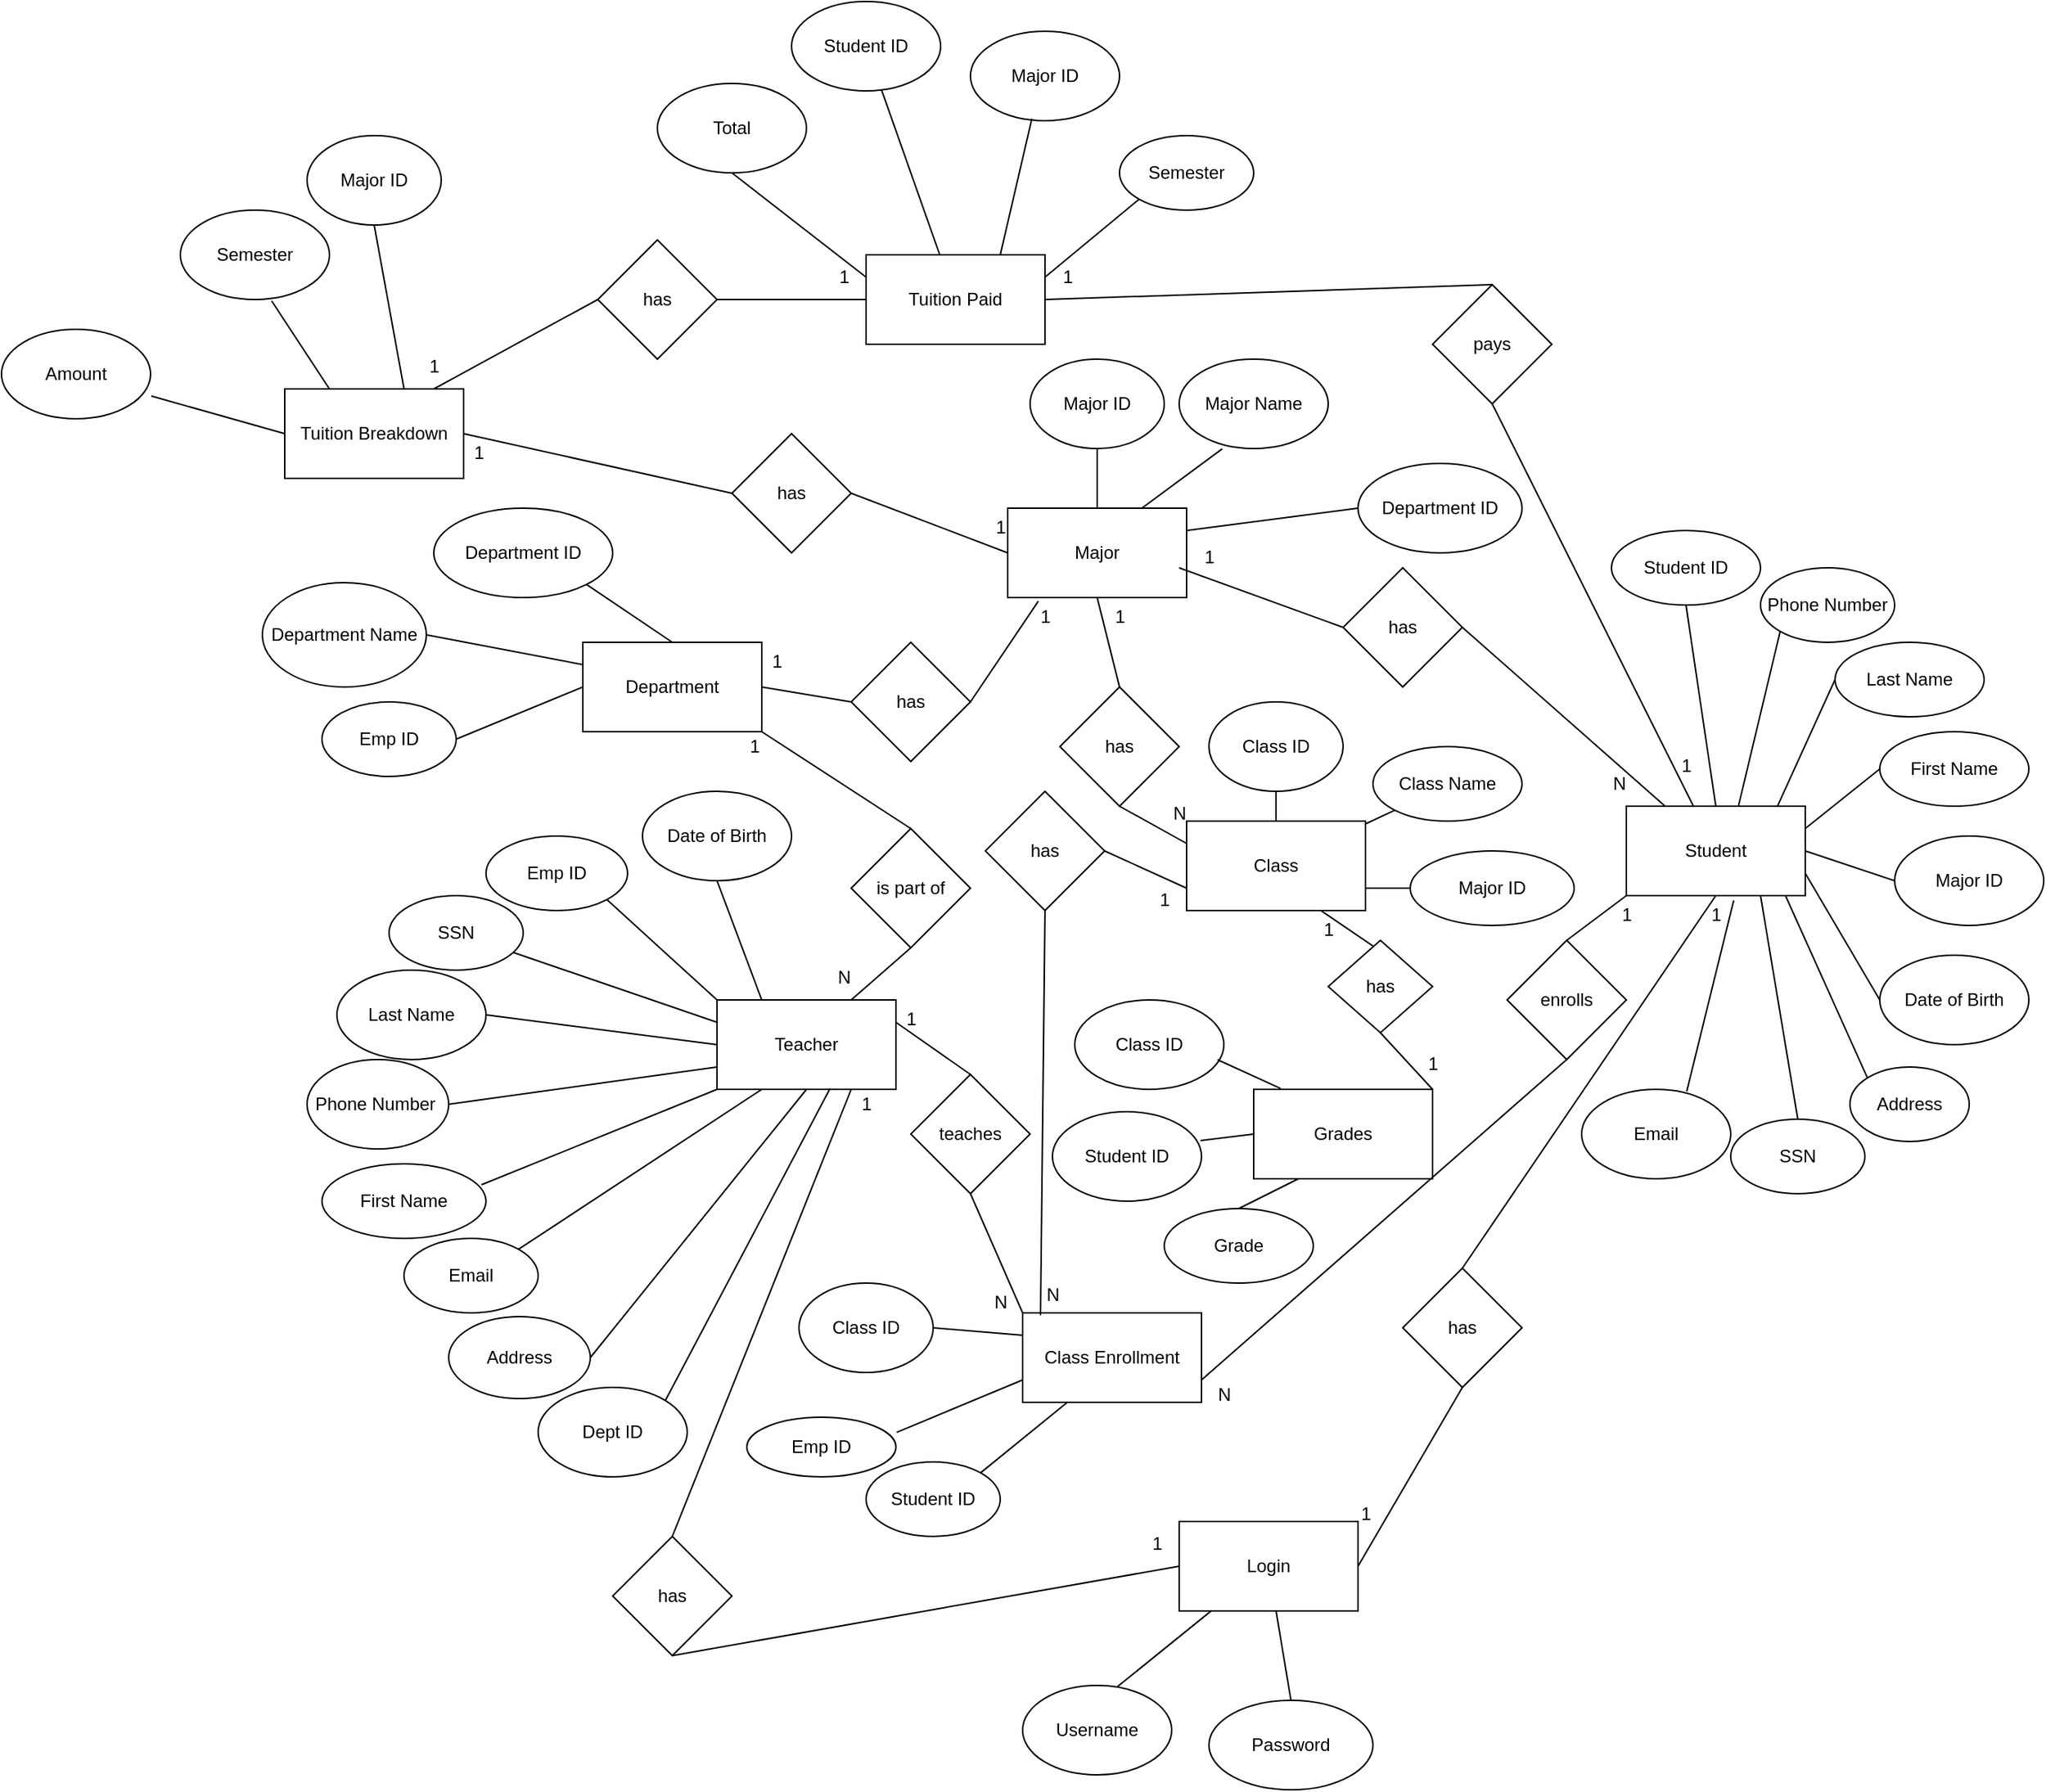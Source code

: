<mxfile version="23.1.5" type="device" pages="2">
  <diagram id="R2lEEEUBdFMjLlhIrx00" name="Page-1">
    <mxGraphModel dx="1749" dy="2313" grid="1" gridSize="10" guides="1" tooltips="1" connect="1" arrows="1" fold="1" page="1" pageScale="1" pageWidth="850" pageHeight="1100" math="0" shadow="0" extFonts="Permanent Marker^https://fonts.googleapis.com/css?family=Permanent+Marker">
      <root>
        <mxCell id="0" />
        <mxCell id="1" parent="0" />
        <mxCell id="meeawRHSvKf7f9qqrqOi-2" value="Department" style="rounded=0;whiteSpace=wrap;html=1;" vertex="1" parent="1">
          <mxGeometry x="130" y="150" width="120" height="60" as="geometry" />
        </mxCell>
        <mxCell id="meeawRHSvKf7f9qqrqOi-3" value="Login" style="rounded=0;whiteSpace=wrap;html=1;" vertex="1" parent="1">
          <mxGeometry x="530" y="740" width="120" height="60" as="geometry" />
        </mxCell>
        <mxCell id="meeawRHSvKf7f9qqrqOi-4" value="Tuition Breakdown" style="rounded=0;whiteSpace=wrap;html=1;" vertex="1" parent="1">
          <mxGeometry x="-70" y="-20" width="120" height="60" as="geometry" />
        </mxCell>
        <mxCell id="meeawRHSvKf7f9qqrqOi-5" value="Tuition Paid" style="rounded=0;whiteSpace=wrap;html=1;" vertex="1" parent="1">
          <mxGeometry x="320" y="-110" width="120" height="60" as="geometry" />
        </mxCell>
        <mxCell id="meeawRHSvKf7f9qqrqOi-6" value="Major" style="rounded=0;whiteSpace=wrap;html=1;" vertex="1" parent="1">
          <mxGeometry x="415" y="60" width="120" height="60" as="geometry" />
        </mxCell>
        <mxCell id="meeawRHSvKf7f9qqrqOi-7" value="Class Enrollment" style="rounded=0;whiteSpace=wrap;html=1;" vertex="1" parent="1">
          <mxGeometry x="425" y="600" width="120" height="60" as="geometry" />
        </mxCell>
        <mxCell id="meeawRHSvKf7f9qqrqOi-8" value="Class" style="rounded=0;whiteSpace=wrap;html=1;" vertex="1" parent="1">
          <mxGeometry x="535" y="270" width="120" height="60" as="geometry" />
        </mxCell>
        <mxCell id="meeawRHSvKf7f9qqrqOi-9" value="Grades" style="rounded=0;whiteSpace=wrap;html=1;" vertex="1" parent="1">
          <mxGeometry x="580" y="450" width="120" height="60" as="geometry" />
        </mxCell>
        <mxCell id="meeawRHSvKf7f9qqrqOi-10" value="Teacher" style="rounded=0;whiteSpace=wrap;html=1;" vertex="1" parent="1">
          <mxGeometry x="220" y="390" width="120" height="60" as="geometry" />
        </mxCell>
        <mxCell id="meeawRHSvKf7f9qqrqOi-11" value="Student" style="rounded=0;whiteSpace=wrap;html=1;" vertex="1" parent="1">
          <mxGeometry x="830" y="260" width="120" height="60" as="geometry" />
        </mxCell>
        <mxCell id="9LV1dorFzRfv5hzGmAHK-1" value="" style="endArrow=none;html=1;rounded=0;exitX=1;exitY=0.5;exitDx=0;exitDy=0;entryX=0.5;entryY=1;entryDx=0;entryDy=0;" edge="1" parent="1" source="meeawRHSvKf7f9qqrqOi-3" target="9LV1dorFzRfv5hzGmAHK-11">
          <mxGeometry width="50" height="50" relative="1" as="geometry">
            <mxPoint x="400" y="320" as="sourcePoint" />
            <mxPoint x="450" y="270" as="targetPoint" />
          </mxGeometry>
        </mxCell>
        <mxCell id="9LV1dorFzRfv5hzGmAHK-2" value="" style="endArrow=none;html=1;rounded=0;entryX=0.5;entryY=1;entryDx=0;entryDy=0;exitX=1;exitY=0.75;exitDx=0;exitDy=0;" edge="1" parent="1" source="meeawRHSvKf7f9qqrqOi-7" target="9LV1dorFzRfv5hzGmAHK-12">
          <mxGeometry width="50" height="50" relative="1" as="geometry">
            <mxPoint x="400" y="320" as="sourcePoint" />
            <mxPoint x="450" y="270" as="targetPoint" />
          </mxGeometry>
        </mxCell>
        <mxCell id="9LV1dorFzRfv5hzGmAHK-3" value="" style="endArrow=none;html=1;rounded=0;entryX=0;entryY=0.5;entryDx=0;entryDy=0;exitX=0.958;exitY=0.667;exitDx=0;exitDy=0;exitPerimeter=0;" edge="1" parent="1" source="meeawRHSvKf7f9qqrqOi-6" target="9LV1dorFzRfv5hzGmAHK-9">
          <mxGeometry width="50" height="50" relative="1" as="geometry">
            <mxPoint x="530" y="90" as="sourcePoint" />
            <mxPoint x="450" y="270" as="targetPoint" />
          </mxGeometry>
        </mxCell>
        <mxCell id="9LV1dorFzRfv5hzGmAHK-4" value="" style="endArrow=none;html=1;rounded=0;exitX=0.5;exitY=1;exitDx=0;exitDy=0;" edge="1" parent="1" source="9LV1dorFzRfv5hzGmAHK-10" target="meeawRHSvKf7f9qqrqOi-11">
          <mxGeometry width="50" height="50" relative="1" as="geometry">
            <mxPoint x="400" y="320" as="sourcePoint" />
            <mxPoint x="450" y="270" as="targetPoint" />
          </mxGeometry>
        </mxCell>
        <mxCell id="9LV1dorFzRfv5hzGmAHK-5" value="" style="endArrow=none;html=1;rounded=0;exitX=1;exitY=0.5;exitDx=0;exitDy=0;" edge="1" parent="1" source="9LV1dorFzRfv5hzGmAHK-9" target="meeawRHSvKf7f9qqrqOi-11">
          <mxGeometry width="50" height="50" relative="1" as="geometry">
            <mxPoint x="400" y="320" as="sourcePoint" />
            <mxPoint x="450" y="270" as="targetPoint" />
          </mxGeometry>
        </mxCell>
        <mxCell id="9LV1dorFzRfv5hzGmAHK-6" value="" style="endArrow=none;html=1;rounded=0;entryX=0.5;entryY=1;entryDx=0;entryDy=0;exitX=0.5;exitY=0;exitDx=0;exitDy=0;" edge="1" parent="1" source="9LV1dorFzRfv5hzGmAHK-11" target="meeawRHSvKf7f9qqrqOi-11">
          <mxGeometry width="50" height="50" relative="1" as="geometry">
            <mxPoint x="400" y="320" as="sourcePoint" />
            <mxPoint x="450" y="270" as="targetPoint" />
          </mxGeometry>
        </mxCell>
        <mxCell id="9LV1dorFzRfv5hzGmAHK-7" value="" style="endArrow=none;html=1;rounded=0;entryX=0;entryY=1;entryDx=0;entryDy=0;exitX=0.5;exitY=0;exitDx=0;exitDy=0;" edge="1" parent="1" source="9LV1dorFzRfv5hzGmAHK-12" target="meeawRHSvKf7f9qqrqOi-11">
          <mxGeometry width="50" height="50" relative="1" as="geometry">
            <mxPoint x="600" y="230" as="sourcePoint" />
            <mxPoint x="650" y="180" as="targetPoint" />
          </mxGeometry>
        </mxCell>
        <mxCell id="9LV1dorFzRfv5hzGmAHK-9" value="has" style="rhombus;whiteSpace=wrap;html=1;" vertex="1" parent="1">
          <mxGeometry x="640" y="100" width="80" height="80" as="geometry" />
        </mxCell>
        <mxCell id="9LV1dorFzRfv5hzGmAHK-10" value="pays" style="rhombus;whiteSpace=wrap;html=1;" vertex="1" parent="1">
          <mxGeometry x="700" y="-90" width="80" height="80" as="geometry" />
        </mxCell>
        <mxCell id="9LV1dorFzRfv5hzGmAHK-11" value="has" style="rhombus;whiteSpace=wrap;html=1;" vertex="1" parent="1">
          <mxGeometry x="680" y="570" width="80" height="80" as="geometry" />
        </mxCell>
        <mxCell id="9LV1dorFzRfv5hzGmAHK-12" value="enrolls" style="rhombus;whiteSpace=wrap;html=1;" vertex="1" parent="1">
          <mxGeometry x="750" y="350" width="80" height="80" as="geometry" />
        </mxCell>
        <mxCell id="9LV1dorFzRfv5hzGmAHK-13" value="" style="endArrow=none;html=1;rounded=0;entryX=0.5;entryY=0;entryDx=0;entryDy=0;" edge="1" parent="1" target="9LV1dorFzRfv5hzGmAHK-10">
          <mxGeometry width="50" height="50" relative="1" as="geometry">
            <mxPoint x="440" y="-80" as="sourcePoint" />
            <mxPoint x="450" y="270" as="targetPoint" />
          </mxGeometry>
        </mxCell>
        <mxCell id="kQDFK3aqdrrGv5zKGAHL-3" value="" style="endArrow=none;html=1;rounded=0;exitX=0.5;exitY=1;exitDx=0;exitDy=0;entryX=0.1;entryY=0.028;entryDx=0;entryDy=0;entryPerimeter=0;" edge="1" parent="1" source="kQDFK3aqdrrGv5zKGAHL-7" target="meeawRHSvKf7f9qqrqOi-7">
          <mxGeometry width="50" height="50" relative="1" as="geometry">
            <mxPoint x="540" y="325" as="sourcePoint" />
            <mxPoint x="550" y="420" as="targetPoint" />
          </mxGeometry>
        </mxCell>
        <mxCell id="kQDFK3aqdrrGv5zKGAHL-4" value="" style="endArrow=none;html=1;rounded=0;exitX=0.5;exitY=1;exitDx=0;exitDy=0;entryX=0;entryY=0;entryDx=0;entryDy=0;" edge="1" parent="1" source="kQDFK3aqdrrGv5zKGAHL-8" target="meeawRHSvKf7f9qqrqOi-7">
          <mxGeometry width="50" height="50" relative="1" as="geometry">
            <mxPoint x="450" y="320" as="sourcePoint" />
            <mxPoint x="500" y="270" as="targetPoint" />
          </mxGeometry>
        </mxCell>
        <mxCell id="kQDFK3aqdrrGv5zKGAHL-5" value="" style="endArrow=none;html=1;rounded=0;entryX=0;entryY=0.75;entryDx=0;entryDy=0;exitX=1;exitY=0.5;exitDx=0;exitDy=0;" edge="1" parent="1" source="kQDFK3aqdrrGv5zKGAHL-7" target="meeawRHSvKf7f9qqrqOi-8">
          <mxGeometry width="50" height="50" relative="1" as="geometry">
            <mxPoint x="510" y="350" as="sourcePoint" />
            <mxPoint x="500" y="270" as="targetPoint" />
          </mxGeometry>
        </mxCell>
        <mxCell id="kQDFK3aqdrrGv5zKGAHL-6" value="" style="endArrow=none;html=1;rounded=0;exitX=1;exitY=0.25;exitDx=0;exitDy=0;entryX=0.5;entryY=0;entryDx=0;entryDy=0;" edge="1" parent="1" source="meeawRHSvKf7f9qqrqOi-10" target="kQDFK3aqdrrGv5zKGAHL-8">
          <mxGeometry width="50" height="50" relative="1" as="geometry">
            <mxPoint x="450" y="320" as="sourcePoint" />
            <mxPoint x="410" y="440" as="targetPoint" />
          </mxGeometry>
        </mxCell>
        <mxCell id="kQDFK3aqdrrGv5zKGAHL-7" value="has" style="rhombus;whiteSpace=wrap;html=1;" vertex="1" parent="1">
          <mxGeometry x="400" y="250" width="80" height="80" as="geometry" />
        </mxCell>
        <mxCell id="kQDFK3aqdrrGv5zKGAHL-8" value="teaches" style="rhombus;whiteSpace=wrap;html=1;" vertex="1" parent="1">
          <mxGeometry x="350" y="440" width="80" height="80" as="geometry" />
        </mxCell>
        <mxCell id="OZCp2AjLMGPlPuNXc27P-1" value="" style="endArrow=none;html=1;rounded=0;exitX=0.75;exitY=0;exitDx=0;exitDy=0;entryX=0.289;entryY=1.003;entryDx=0;entryDy=0;entryPerimeter=0;" edge="1" parent="1" source="meeawRHSvKf7f9qqrqOi-6" target="5w6SpZMMq86s_OirglXy-2">
          <mxGeometry width="50" height="50" relative="1" as="geometry">
            <mxPoint x="380" y="320" as="sourcePoint" />
            <mxPoint x="430" y="270" as="targetPoint" />
          </mxGeometry>
        </mxCell>
        <mxCell id="OZCp2AjLMGPlPuNXc27P-2" value="" style="endArrow=none;html=1;rounded=0;entryX=0.5;entryY=1;entryDx=0;entryDy=0;exitX=0.5;exitY=0;exitDx=0;exitDy=0;" edge="1" parent="1" source="OZCp2AjLMGPlPuNXc27P-9" target="meeawRHSvKf7f9qqrqOi-6">
          <mxGeometry width="50" height="50" relative="1" as="geometry">
            <mxPoint x="380" y="320" as="sourcePoint" />
            <mxPoint x="430" y="270" as="targetPoint" />
          </mxGeometry>
        </mxCell>
        <mxCell id="OZCp2AjLMGPlPuNXc27P-3" value="" style="endArrow=none;html=1;rounded=0;entryX=0.171;entryY=1.041;entryDx=0;entryDy=0;entryPerimeter=0;exitX=1;exitY=0.5;exitDx=0;exitDy=0;" edge="1" parent="1" source="OZCp2AjLMGPlPuNXc27P-8" target="meeawRHSvKf7f9qqrqOi-6">
          <mxGeometry width="50" height="50" relative="1" as="geometry">
            <mxPoint x="380" y="320" as="sourcePoint" />
            <mxPoint x="430" y="270" as="targetPoint" />
          </mxGeometry>
        </mxCell>
        <mxCell id="OZCp2AjLMGPlPuNXc27P-4" value="" style="endArrow=none;html=1;rounded=0;exitX=1;exitY=0.5;exitDx=0;exitDy=0;entryX=0;entryY=0.5;entryDx=0;entryDy=0;" edge="1" parent="1" source="meeawRHSvKf7f9qqrqOi-2" target="OZCp2AjLMGPlPuNXc27P-8">
          <mxGeometry width="50" height="50" relative="1" as="geometry">
            <mxPoint x="380" y="320" as="sourcePoint" />
            <mxPoint x="430" y="270" as="targetPoint" />
          </mxGeometry>
        </mxCell>
        <mxCell id="OZCp2AjLMGPlPuNXc27P-5" value="" style="endArrow=none;html=1;rounded=0;exitX=1;exitY=0.5;exitDx=0;exitDy=0;entryX=0;entryY=0.5;entryDx=0;entryDy=0;" edge="1" parent="1" source="OZCp2AjLMGPlPuNXc27P-7" target="meeawRHSvKf7f9qqrqOi-6">
          <mxGeometry width="50" height="50" relative="1" as="geometry">
            <mxPoint x="380" y="320" as="sourcePoint" />
            <mxPoint x="430" y="270" as="targetPoint" />
          </mxGeometry>
        </mxCell>
        <mxCell id="OZCp2AjLMGPlPuNXc27P-6" value="" style="endArrow=none;html=1;rounded=0;exitX=1;exitY=0.5;exitDx=0;exitDy=0;entryX=0;entryY=0.5;entryDx=0;entryDy=0;" edge="1" parent="1" source="meeawRHSvKf7f9qqrqOi-4" target="OZCp2AjLMGPlPuNXc27P-7">
          <mxGeometry width="50" height="50" relative="1" as="geometry">
            <mxPoint x="100" y="50" as="sourcePoint" />
            <mxPoint x="150" as="targetPoint" />
          </mxGeometry>
        </mxCell>
        <mxCell id="OZCp2AjLMGPlPuNXc27P-7" value="has" style="rhombus;whiteSpace=wrap;html=1;" vertex="1" parent="1">
          <mxGeometry x="230" y="10" width="80" height="80" as="geometry" />
        </mxCell>
        <mxCell id="OZCp2AjLMGPlPuNXc27P-8" value="has" style="rhombus;whiteSpace=wrap;html=1;" vertex="1" parent="1">
          <mxGeometry x="310" y="150" width="80" height="80" as="geometry" />
        </mxCell>
        <mxCell id="OZCp2AjLMGPlPuNXc27P-9" value="has" style="rhombus;whiteSpace=wrap;html=1;" vertex="1" parent="1">
          <mxGeometry x="450" y="180" width="80" height="80" as="geometry" />
        </mxCell>
        <mxCell id="lXqDzJIhGl9ptx_0tFlz-1" value="" style="endArrow=none;html=1;rounded=0;exitX=0.75;exitY=1;exitDx=0;exitDy=0;entryX=1;entryY=0.5;entryDx=0;entryDy=0;" edge="1" parent="1" source="meeawRHSvKf7f9qqrqOi-8" target="lXqDzJIhGl9ptx_0tFlz-3">
          <mxGeometry width="50" height="50" relative="1" as="geometry">
            <mxPoint x="380" y="320" as="sourcePoint" />
            <mxPoint x="690" y="510" as="targetPoint" />
          </mxGeometry>
        </mxCell>
        <mxCell id="lXqDzJIhGl9ptx_0tFlz-2" value="" style="endArrow=none;html=1;rounded=0;exitX=1;exitY=0;exitDx=0;exitDy=0;entryX=0.5;entryY=1;entryDx=0;entryDy=0;" edge="1" parent="1" source="meeawRHSvKf7f9qqrqOi-9" target="lXqDzJIhGl9ptx_0tFlz-3">
          <mxGeometry width="50" height="50" relative="1" as="geometry">
            <mxPoint x="380" y="320" as="sourcePoint" />
            <mxPoint x="600" y="410" as="targetPoint" />
          </mxGeometry>
        </mxCell>
        <mxCell id="lXqDzJIhGl9ptx_0tFlz-3" value="has" style="rhombus;whiteSpace=wrap;html=1;" vertex="1" parent="1">
          <mxGeometry x="630" y="350" width="70" height="62" as="geometry" />
        </mxCell>
        <mxCell id="vdOjUVaTijHsUI1i7ey2-1" value="" style="endArrow=none;html=1;rounded=0;exitX=1;exitY=0.5;exitDx=0;exitDy=0;entryX=0;entryY=0.5;entryDx=0;entryDy=0;" edge="1" parent="1" source="vdOjUVaTijHsUI1i7ey2-3" target="meeawRHSvKf7f9qqrqOi-5">
          <mxGeometry width="50" height="50" relative="1" as="geometry">
            <mxPoint x="380" y="280" as="sourcePoint" />
            <mxPoint x="430" y="230" as="targetPoint" />
          </mxGeometry>
        </mxCell>
        <mxCell id="vdOjUVaTijHsUI1i7ey2-2" value="" style="endArrow=none;html=1;rounded=0;entryX=0;entryY=0.5;entryDx=0;entryDy=0;" edge="1" parent="1" target="vdOjUVaTijHsUI1i7ey2-3">
          <mxGeometry width="50" height="50" relative="1" as="geometry">
            <mxPoint x="30" y="-20" as="sourcePoint" />
            <mxPoint x="80" y="-70" as="targetPoint" />
          </mxGeometry>
        </mxCell>
        <mxCell id="vdOjUVaTijHsUI1i7ey2-3" value="has" style="rhombus;whiteSpace=wrap;html=1;" vertex="1" parent="1">
          <mxGeometry x="140" y="-120" width="80" height="80" as="geometry" />
        </mxCell>
        <mxCell id="n9v3kj1_JFqJOSXVMSJh-1" value="" style="endArrow=none;html=1;rounded=0;exitX=0.75;exitY=1;exitDx=0;exitDy=0;entryX=0.5;entryY=0;entryDx=0;entryDy=0;" edge="1" parent="1" source="meeawRHSvKf7f9qqrqOi-10" target="n9v3kj1_JFqJOSXVMSJh-2">
          <mxGeometry width="50" height="50" relative="1" as="geometry">
            <mxPoint x="380" y="280" as="sourcePoint" />
            <mxPoint x="310" y="550" as="targetPoint" />
          </mxGeometry>
        </mxCell>
        <mxCell id="n9v3kj1_JFqJOSXVMSJh-2" value="has" style="rhombus;whiteSpace=wrap;html=1;" vertex="1" parent="1">
          <mxGeometry x="150" y="750" width="80" height="80" as="geometry" />
        </mxCell>
        <mxCell id="n9v3kj1_JFqJOSXVMSJh-3" value="" style="endArrow=none;html=1;rounded=0;exitX=0.5;exitY=1;exitDx=0;exitDy=0;entryX=0;entryY=0.5;entryDx=0;entryDy=0;" edge="1" parent="1" source="n9v3kj1_JFqJOSXVMSJh-2" target="meeawRHSvKf7f9qqrqOi-3">
          <mxGeometry width="50" height="50" relative="1" as="geometry">
            <mxPoint x="380" y="280" as="sourcePoint" />
            <mxPoint x="430" y="230" as="targetPoint" />
          </mxGeometry>
        </mxCell>
        <mxCell id="n9v3kj1_JFqJOSXVMSJh-4" value="" style="endArrow=none;html=1;rounded=0;exitX=0.5;exitY=1;exitDx=0;exitDy=0;entryX=0.75;entryY=0;entryDx=0;entryDy=0;" edge="1" parent="1" source="n9v3kj1_JFqJOSXVMSJh-6" target="meeawRHSvKf7f9qqrqOi-10">
          <mxGeometry width="50" height="50" relative="1" as="geometry">
            <mxPoint x="380" y="280" as="sourcePoint" />
            <mxPoint x="330" y="380" as="targetPoint" />
          </mxGeometry>
        </mxCell>
        <mxCell id="n9v3kj1_JFqJOSXVMSJh-5" value="" style="endArrow=none;html=1;rounded=0;exitX=1;exitY=1;exitDx=0;exitDy=0;entryX=0.5;entryY=0;entryDx=0;entryDy=0;" edge="1" parent="1" source="meeawRHSvKf7f9qqrqOi-2" target="n9v3kj1_JFqJOSXVMSJh-6">
          <mxGeometry width="50" height="50" relative="1" as="geometry">
            <mxPoint x="380" y="280" as="sourcePoint" />
            <mxPoint x="190" y="260" as="targetPoint" />
          </mxGeometry>
        </mxCell>
        <mxCell id="n9v3kj1_JFqJOSXVMSJh-6" value="is part of" style="rhombus;whiteSpace=wrap;html=1;" vertex="1" parent="1">
          <mxGeometry x="310" y="275" width="80" height="80" as="geometry" />
        </mxCell>
        <mxCell id="7Fh3qOA4sGA_EuJeYJkX-1" value="Amount" style="ellipse;whiteSpace=wrap;html=1;" vertex="1" parent="1">
          <mxGeometry x="-260" y="-60" width="100" height="60" as="geometry" />
        </mxCell>
        <mxCell id="7Fh3qOA4sGA_EuJeYJkX-2" value="Semester" style="ellipse;whiteSpace=wrap;html=1;" vertex="1" parent="1">
          <mxGeometry x="-140" y="-140" width="100" height="60" as="geometry" />
        </mxCell>
        <mxCell id="7Fh3qOA4sGA_EuJeYJkX-3" value="Major ID" style="ellipse;whiteSpace=wrap;html=1;" vertex="1" parent="1">
          <mxGeometry x="-55" y="-190" width="90" height="60" as="geometry" />
        </mxCell>
        <mxCell id="7Fh3qOA4sGA_EuJeYJkX-4" value="" style="endArrow=none;html=1;rounded=0;exitX=0.5;exitY=1;exitDx=0;exitDy=0;entryX=0.667;entryY=0;entryDx=0;entryDy=0;entryPerimeter=0;" edge="1" parent="1" source="7Fh3qOA4sGA_EuJeYJkX-3" target="meeawRHSvKf7f9qqrqOi-4">
          <mxGeometry width="50" height="50" relative="1" as="geometry">
            <mxPoint x="230" y="260" as="sourcePoint" />
            <mxPoint x="280" y="210" as="targetPoint" />
          </mxGeometry>
        </mxCell>
        <mxCell id="7Fh3qOA4sGA_EuJeYJkX-5" value="" style="endArrow=none;html=1;rounded=0;exitX=0.612;exitY=1.015;exitDx=0;exitDy=0;entryX=0.25;entryY=0;entryDx=0;entryDy=0;exitPerimeter=0;" edge="1" parent="1" source="7Fh3qOA4sGA_EuJeYJkX-2" target="meeawRHSvKf7f9qqrqOi-4">
          <mxGeometry width="50" height="50" relative="1" as="geometry">
            <mxPoint x="230" y="260" as="sourcePoint" />
            <mxPoint x="280" y="210" as="targetPoint" />
          </mxGeometry>
        </mxCell>
        <mxCell id="7Fh3qOA4sGA_EuJeYJkX-6" value="" style="endArrow=none;html=1;rounded=0;exitX=1.005;exitY=0.746;exitDx=0;exitDy=0;entryX=0;entryY=0.5;entryDx=0;entryDy=0;exitPerimeter=0;" edge="1" parent="1" source="7Fh3qOA4sGA_EuJeYJkX-1" target="meeawRHSvKf7f9qqrqOi-4">
          <mxGeometry width="50" height="50" relative="1" as="geometry">
            <mxPoint x="230" y="260" as="sourcePoint" />
            <mxPoint x="280" y="210" as="targetPoint" />
          </mxGeometry>
        </mxCell>
        <mxCell id="KTba12c036TnrX5Vt5Hx-1" value="Total" style="ellipse;whiteSpace=wrap;html=1;" vertex="1" parent="1">
          <mxGeometry x="180" y="-225" width="100" height="60" as="geometry" />
        </mxCell>
        <mxCell id="KTba12c036TnrX5Vt5Hx-2" value="Semester" style="ellipse;whiteSpace=wrap;html=1;" vertex="1" parent="1">
          <mxGeometry x="490" y="-190" width="90" height="50" as="geometry" />
        </mxCell>
        <mxCell id="KTba12c036TnrX5Vt5Hx-3" value="Major ID" style="ellipse;whiteSpace=wrap;html=1;" vertex="1" parent="1">
          <mxGeometry x="390" y="-260" width="100" height="60" as="geometry" />
        </mxCell>
        <mxCell id="KTba12c036TnrX5Vt5Hx-4" value="Student ID" style="ellipse;whiteSpace=wrap;html=1;" vertex="1" parent="1">
          <mxGeometry x="270" y="-280" width="100" height="60" as="geometry" />
        </mxCell>
        <mxCell id="KTba12c036TnrX5Vt5Hx-5" value="" style="endArrow=none;html=1;rounded=0;entryX=0;entryY=1;entryDx=0;entryDy=0;exitX=1;exitY=0.25;exitDx=0;exitDy=0;" edge="1" parent="1" source="meeawRHSvKf7f9qqrqOi-5" target="KTba12c036TnrX5Vt5Hx-2">
          <mxGeometry width="50" height="50" relative="1" as="geometry">
            <mxPoint x="230" y="260" as="sourcePoint" />
            <mxPoint x="280" y="210" as="targetPoint" />
          </mxGeometry>
        </mxCell>
        <mxCell id="KTba12c036TnrX5Vt5Hx-6" value="" style="endArrow=none;html=1;rounded=0;entryX=0.412;entryY=0.977;entryDx=0;entryDy=0;entryPerimeter=0;exitX=0.75;exitY=0;exitDx=0;exitDy=0;" edge="1" parent="1" source="meeawRHSvKf7f9qqrqOi-5" target="KTba12c036TnrX5Vt5Hx-3">
          <mxGeometry width="50" height="50" relative="1" as="geometry">
            <mxPoint x="230" y="260" as="sourcePoint" />
            <mxPoint x="430" y="-190" as="targetPoint" />
          </mxGeometry>
        </mxCell>
        <mxCell id="KTba12c036TnrX5Vt5Hx-7" value="" style="endArrow=none;html=1;rounded=0;" edge="1" parent="1" source="meeawRHSvKf7f9qqrqOi-5" target="KTba12c036TnrX5Vt5Hx-4">
          <mxGeometry width="50" height="50" relative="1" as="geometry">
            <mxPoint x="230" y="260" as="sourcePoint" />
            <mxPoint x="280" y="210" as="targetPoint" />
          </mxGeometry>
        </mxCell>
        <mxCell id="KTba12c036TnrX5Vt5Hx-8" value="" style="endArrow=none;html=1;rounded=0;exitX=0.5;exitY=1;exitDx=0;exitDy=0;entryX=0;entryY=0.25;entryDx=0;entryDy=0;" edge="1" parent="1" source="KTba12c036TnrX5Vt5Hx-1" target="meeawRHSvKf7f9qqrqOi-5">
          <mxGeometry width="50" height="50" relative="1" as="geometry">
            <mxPoint x="230" y="260" as="sourcePoint" />
            <mxPoint x="280" y="210" as="targetPoint" />
          </mxGeometry>
        </mxCell>
        <mxCell id="5w6SpZMMq86s_OirglXy-1" value="Department ID" style="ellipse;whiteSpace=wrap;html=1;" vertex="1" parent="1">
          <mxGeometry x="650" y="30" width="110" height="60" as="geometry" />
        </mxCell>
        <mxCell id="5w6SpZMMq86s_OirglXy-2" value="Major Name" style="ellipse;whiteSpace=wrap;html=1;" vertex="1" parent="1">
          <mxGeometry x="530" y="-40" width="100" height="60" as="geometry" />
        </mxCell>
        <mxCell id="5w6SpZMMq86s_OirglXy-3" value="Major ID" style="ellipse;whiteSpace=wrap;html=1;" vertex="1" parent="1">
          <mxGeometry x="430" y="-40" width="90" height="60" as="geometry" />
        </mxCell>
        <mxCell id="5w6SpZMMq86s_OirglXy-4" value="" style="endArrow=none;html=1;rounded=0;exitX=0.5;exitY=0;exitDx=0;exitDy=0;entryX=0.5;entryY=1;entryDx=0;entryDy=0;" edge="1" parent="1" source="meeawRHSvKf7f9qqrqOi-8" target="7RP6MFSpvDcNTwuHyFjP-3">
          <mxGeometry width="50" height="50" relative="1" as="geometry">
            <mxPoint x="545" y="270" as="sourcePoint" />
            <mxPoint x="595" y="220" as="targetPoint" />
          </mxGeometry>
        </mxCell>
        <mxCell id="5w6SpZMMq86s_OirglXy-5" value="" style="endArrow=none;html=1;rounded=0;entryX=0;entryY=0.5;entryDx=0;entryDy=0;exitX=1;exitY=0.25;exitDx=0;exitDy=0;" edge="1" parent="1" source="meeawRHSvKf7f9qqrqOi-6" target="5w6SpZMMq86s_OirglXy-1">
          <mxGeometry width="50" height="50" relative="1" as="geometry">
            <mxPoint x="490" y="260" as="sourcePoint" />
            <mxPoint x="540" y="210" as="targetPoint" />
          </mxGeometry>
        </mxCell>
        <mxCell id="5w6SpZMMq86s_OirglXy-6" value="" style="endArrow=none;html=1;rounded=0;" edge="1" parent="1" source="meeawRHSvKf7f9qqrqOi-6" target="5w6SpZMMq86s_OirglXy-3">
          <mxGeometry width="50" height="50" relative="1" as="geometry">
            <mxPoint x="490" y="260" as="sourcePoint" />
            <mxPoint x="540" y="210" as="targetPoint" />
          </mxGeometry>
        </mxCell>
        <mxCell id="DTYccb4iAsk0-zudlA4v-1" value="Major ID" style="ellipse;whiteSpace=wrap;html=1;" vertex="1" parent="1">
          <mxGeometry x="1010" y="280" width="100" height="60" as="geometry" />
        </mxCell>
        <mxCell id="DTYccb4iAsk0-zudlA4v-2" value="SSN" style="ellipse;whiteSpace=wrap;html=1;" vertex="1" parent="1">
          <mxGeometry x="900" y="470" width="90" height="50" as="geometry" />
        </mxCell>
        <mxCell id="DTYccb4iAsk0-zudlA4v-3" value="Phone Number" style="ellipse;whiteSpace=wrap;html=1;" vertex="1" parent="1">
          <mxGeometry x="920" y="100" width="90" height="50" as="geometry" />
        </mxCell>
        <mxCell id="DTYccb4iAsk0-zudlA4v-4" value="Email" style="ellipse;whiteSpace=wrap;html=1;" vertex="1" parent="1">
          <mxGeometry x="800" y="450" width="100" height="60" as="geometry" />
        </mxCell>
        <mxCell id="DTYccb4iAsk0-zudlA4v-5" value="Date of Birth" style="ellipse;whiteSpace=wrap;html=1;" vertex="1" parent="1">
          <mxGeometry x="1000" y="360" width="100" height="60" as="geometry" />
        </mxCell>
        <mxCell id="DTYccb4iAsk0-zudlA4v-6" value="First Name" style="ellipse;whiteSpace=wrap;html=1;" vertex="1" parent="1">
          <mxGeometry x="1000" y="210" width="100" height="50" as="geometry" />
        </mxCell>
        <mxCell id="DTYccb4iAsk0-zudlA4v-7" value="Last Name" style="ellipse;whiteSpace=wrap;html=1;" vertex="1" parent="1">
          <mxGeometry x="970" y="150" width="100" height="50" as="geometry" />
        </mxCell>
        <mxCell id="DTYccb4iAsk0-zudlA4v-8" value="Student ID" style="ellipse;whiteSpace=wrap;html=1;" vertex="1" parent="1">
          <mxGeometry x="820" y="75" width="100" height="50" as="geometry" />
        </mxCell>
        <mxCell id="QgtdhnkBCA9xp3Mws9u0-1" value="Address" style="ellipse;whiteSpace=wrap;html=1;" vertex="1" parent="1">
          <mxGeometry x="980" y="435" width="80" height="50" as="geometry" />
        </mxCell>
        <mxCell id="QgtdhnkBCA9xp3Mws9u0-2" value="" style="endArrow=none;html=1;rounded=0;entryX=0.705;entryY=0.022;entryDx=0;entryDy=0;entryPerimeter=0;exitX=0.6;exitY=1.054;exitDx=0;exitDy=0;exitPerimeter=0;" edge="1" parent="1" source="meeawRHSvKf7f9qqrqOi-11" target="DTYccb4iAsk0-zudlA4v-4">
          <mxGeometry width="50" height="50" relative="1" as="geometry">
            <mxPoint x="700" y="260" as="sourcePoint" />
            <mxPoint x="750" y="210" as="targetPoint" />
          </mxGeometry>
        </mxCell>
        <mxCell id="QgtdhnkBCA9xp3Mws9u0-3" value="" style="endArrow=none;html=1;rounded=0;entryX=0.5;entryY=0;entryDx=0;entryDy=0;exitX=0.75;exitY=1;exitDx=0;exitDy=0;" edge="1" parent="1" source="meeawRHSvKf7f9qqrqOi-11" target="DTYccb4iAsk0-zudlA4v-2">
          <mxGeometry width="50" height="50" relative="1" as="geometry">
            <mxPoint x="700" y="260" as="sourcePoint" />
            <mxPoint x="750" y="210" as="targetPoint" />
          </mxGeometry>
        </mxCell>
        <mxCell id="QgtdhnkBCA9xp3Mws9u0-4" value="" style="endArrow=none;html=1;rounded=0;entryX=0;entryY=0;entryDx=0;entryDy=0;exitX=0.889;exitY=0.998;exitDx=0;exitDy=0;exitPerimeter=0;" edge="1" parent="1" source="meeawRHSvKf7f9qqrqOi-11" target="QgtdhnkBCA9xp3Mws9u0-1">
          <mxGeometry width="50" height="50" relative="1" as="geometry">
            <mxPoint x="700" y="260" as="sourcePoint" />
            <mxPoint x="750" y="210" as="targetPoint" />
          </mxGeometry>
        </mxCell>
        <mxCell id="QgtdhnkBCA9xp3Mws9u0-5" value="" style="endArrow=none;html=1;rounded=0;entryX=0;entryY=0.5;entryDx=0;entryDy=0;exitX=1;exitY=0.75;exitDx=0;exitDy=0;" edge="1" parent="1" source="meeawRHSvKf7f9qqrqOi-11" target="DTYccb4iAsk0-zudlA4v-5">
          <mxGeometry width="50" height="50" relative="1" as="geometry">
            <mxPoint x="700" y="260" as="sourcePoint" />
            <mxPoint x="750" y="210" as="targetPoint" />
          </mxGeometry>
        </mxCell>
        <mxCell id="QgtdhnkBCA9xp3Mws9u0-6" value="" style="endArrow=none;html=1;rounded=0;entryX=0;entryY=0.5;entryDx=0;entryDy=0;exitX=1;exitY=0.5;exitDx=0;exitDy=0;" edge="1" parent="1" source="meeawRHSvKf7f9qqrqOi-11" target="DTYccb4iAsk0-zudlA4v-1">
          <mxGeometry width="50" height="50" relative="1" as="geometry">
            <mxPoint x="700" y="260" as="sourcePoint" />
            <mxPoint x="750" y="210" as="targetPoint" />
          </mxGeometry>
        </mxCell>
        <mxCell id="QgtdhnkBCA9xp3Mws9u0-7" value="" style="endArrow=none;html=1;rounded=0;entryX=0;entryY=0.5;entryDx=0;entryDy=0;exitX=1;exitY=0.25;exitDx=0;exitDy=0;" edge="1" parent="1" source="meeawRHSvKf7f9qqrqOi-11" target="DTYccb4iAsk0-zudlA4v-6">
          <mxGeometry width="50" height="50" relative="1" as="geometry">
            <mxPoint x="700" y="260" as="sourcePoint" />
            <mxPoint x="750" y="210" as="targetPoint" />
          </mxGeometry>
        </mxCell>
        <mxCell id="QgtdhnkBCA9xp3Mws9u0-8" value="" style="endArrow=none;html=1;rounded=0;entryX=0;entryY=0.5;entryDx=0;entryDy=0;exitX=0.844;exitY=0.003;exitDx=0;exitDy=0;exitPerimeter=0;" edge="1" parent="1" source="meeawRHSvKf7f9qqrqOi-11" target="DTYccb4iAsk0-zudlA4v-7">
          <mxGeometry width="50" height="50" relative="1" as="geometry">
            <mxPoint x="937" y="256" as="sourcePoint" />
            <mxPoint x="750" y="210" as="targetPoint" />
          </mxGeometry>
        </mxCell>
        <mxCell id="QgtdhnkBCA9xp3Mws9u0-9" value="" style="endArrow=none;html=1;rounded=0;entryX=0;entryY=1;entryDx=0;entryDy=0;exitX=0.626;exitY=0.003;exitDx=0;exitDy=0;exitPerimeter=0;" edge="1" parent="1" source="meeawRHSvKf7f9qqrqOi-11" target="DTYccb4iAsk0-zudlA4v-3">
          <mxGeometry width="50" height="50" relative="1" as="geometry">
            <mxPoint x="700" y="260" as="sourcePoint" />
            <mxPoint x="750" y="210" as="targetPoint" />
          </mxGeometry>
        </mxCell>
        <mxCell id="QgtdhnkBCA9xp3Mws9u0-10" value="" style="endArrow=none;html=1;rounded=0;entryX=0.5;entryY=1;entryDx=0;entryDy=0;exitX=0.5;exitY=0;exitDx=0;exitDy=0;" edge="1" parent="1" source="meeawRHSvKf7f9qqrqOi-11" target="DTYccb4iAsk0-zudlA4v-8">
          <mxGeometry width="50" height="50" relative="1" as="geometry">
            <mxPoint x="850" y="240" as="sourcePoint" />
            <mxPoint x="900" y="190" as="targetPoint" />
          </mxGeometry>
        </mxCell>
        <mxCell id="QgtdhnkBCA9xp3Mws9u0-11" value="Password" style="ellipse;whiteSpace=wrap;html=1;" vertex="1" parent="1">
          <mxGeometry x="550" y="860" width="110" height="60" as="geometry" />
        </mxCell>
        <mxCell id="QgtdhnkBCA9xp3Mws9u0-12" value="Username" style="ellipse;whiteSpace=wrap;html=1;" vertex="1" parent="1">
          <mxGeometry x="425" y="850" width="100" height="60" as="geometry" />
        </mxCell>
        <mxCell id="QgtdhnkBCA9xp3Mws9u0-13" value="" style="endArrow=none;html=1;rounded=0;exitX=0.5;exitY=0;exitDx=0;exitDy=0;" edge="1" parent="1" source="QgtdhnkBCA9xp3Mws9u0-11" target="meeawRHSvKf7f9qqrqOi-3">
          <mxGeometry width="50" height="50" relative="1" as="geometry">
            <mxPoint x="570" y="430" as="sourcePoint" />
            <mxPoint x="620" y="380" as="targetPoint" />
          </mxGeometry>
        </mxCell>
        <mxCell id="QgtdhnkBCA9xp3Mws9u0-14" value="" style="endArrow=none;html=1;rounded=0;entryX=0.177;entryY=1.003;entryDx=0;entryDy=0;exitX=0.635;exitY=0.015;exitDx=0;exitDy=0;exitPerimeter=0;entryPerimeter=0;" edge="1" parent="1" source="QgtdhnkBCA9xp3Mws9u0-12" target="meeawRHSvKf7f9qqrqOi-3">
          <mxGeometry width="50" height="50" relative="1" as="geometry">
            <mxPoint x="475" y="850" as="sourcePoint" />
            <mxPoint x="525" y="800" as="targetPoint" />
          </mxGeometry>
        </mxCell>
        <mxCell id="CvuRlr5DU8Zkf9zkZbBY-1" value="Emp ID" style="ellipse;whiteSpace=wrap;html=1;" vertex="1" parent="1">
          <mxGeometry x="240" y="670" width="100" height="40" as="geometry" />
        </mxCell>
        <mxCell id="CvuRlr5DU8Zkf9zkZbBY-2" value="Student ID" style="ellipse;whiteSpace=wrap;html=1;" vertex="1" parent="1">
          <mxGeometry x="320" y="700" width="90" height="50" as="geometry" />
        </mxCell>
        <mxCell id="CvuRlr5DU8Zkf9zkZbBY-3" value="Class ID" style="ellipse;whiteSpace=wrap;html=1;" vertex="1" parent="1">
          <mxGeometry x="275" y="580" width="90" height="60" as="geometry" />
        </mxCell>
        <mxCell id="CvuRlr5DU8Zkf9zkZbBY-4" value="" style="endArrow=none;html=1;rounded=0;exitX=1;exitY=0.5;exitDx=0;exitDy=0;entryX=0;entryY=0.25;entryDx=0;entryDy=0;" edge="1" parent="1" source="CvuRlr5DU8Zkf9zkZbBY-3" target="meeawRHSvKf7f9qqrqOi-7">
          <mxGeometry width="50" height="50" relative="1" as="geometry">
            <mxPoint x="510" y="430" as="sourcePoint" />
            <mxPoint x="560" y="380" as="targetPoint" />
          </mxGeometry>
        </mxCell>
        <mxCell id="CvuRlr5DU8Zkf9zkZbBY-5" value="" style="endArrow=none;html=1;rounded=0;exitX=1.005;exitY=0.254;exitDx=0;exitDy=0;exitPerimeter=0;entryX=0;entryY=0.75;entryDx=0;entryDy=0;" edge="1" parent="1" source="CvuRlr5DU8Zkf9zkZbBY-1" target="meeawRHSvKf7f9qqrqOi-7">
          <mxGeometry width="50" height="50" relative="1" as="geometry">
            <mxPoint x="510" y="430" as="sourcePoint" />
            <mxPoint x="560" y="380" as="targetPoint" />
          </mxGeometry>
        </mxCell>
        <mxCell id="CvuRlr5DU8Zkf9zkZbBY-6" value="" style="endArrow=none;html=1;rounded=0;exitX=1;exitY=0;exitDx=0;exitDy=0;entryX=0.25;entryY=1;entryDx=0;entryDy=0;" edge="1" parent="1" source="CvuRlr5DU8Zkf9zkZbBY-2" target="meeawRHSvKf7f9qqrqOi-7">
          <mxGeometry width="50" height="50" relative="1" as="geometry">
            <mxPoint x="510" y="430" as="sourcePoint" />
            <mxPoint x="560" y="380" as="targetPoint" />
          </mxGeometry>
        </mxCell>
        <mxCell id="GQUhd7MMJKSQKy4IVwL5-1" value="Grade" style="ellipse;whiteSpace=wrap;html=1;" vertex="1" parent="1">
          <mxGeometry x="520" y="530" width="100" height="50" as="geometry" />
        </mxCell>
        <mxCell id="GQUhd7MMJKSQKy4IVwL5-2" value="Class ID" style="ellipse;whiteSpace=wrap;html=1;" vertex="1" parent="1">
          <mxGeometry x="460" y="390" width="100" height="60" as="geometry" />
        </mxCell>
        <mxCell id="GQUhd7MMJKSQKy4IVwL5-3" value="Student ID" style="ellipse;whiteSpace=wrap;html=1;" vertex="1" parent="1">
          <mxGeometry x="445" y="465" width="100" height="60" as="geometry" />
        </mxCell>
        <mxCell id="GQUhd7MMJKSQKy4IVwL5-5" value="" style="endArrow=none;html=1;rounded=0;exitX=0.958;exitY=0.669;exitDx=0;exitDy=0;exitPerimeter=0;entryX=0.151;entryY=-0.01;entryDx=0;entryDy=0;entryPerimeter=0;" edge="1" parent="1" source="GQUhd7MMJKSQKy4IVwL5-2" target="meeawRHSvKf7f9qqrqOi-9">
          <mxGeometry width="50" height="50" relative="1" as="geometry">
            <mxPoint x="560" y="430" as="sourcePoint" />
            <mxPoint x="610" y="380" as="targetPoint" />
          </mxGeometry>
        </mxCell>
        <mxCell id="GQUhd7MMJKSQKy4IVwL5-6" value="" style="endArrow=none;html=1;rounded=0;exitX=0.5;exitY=0;exitDx=0;exitDy=0;entryX=0.25;entryY=1;entryDx=0;entryDy=0;" edge="1" parent="1" source="GQUhd7MMJKSQKy4IVwL5-1" target="meeawRHSvKf7f9qqrqOi-9">
          <mxGeometry width="50" height="50" relative="1" as="geometry">
            <mxPoint x="560" y="430" as="sourcePoint" />
            <mxPoint x="610" y="380" as="targetPoint" />
          </mxGeometry>
        </mxCell>
        <mxCell id="GQUhd7MMJKSQKy4IVwL5-7" value="" style="endArrow=none;html=1;rounded=0;exitX=0.993;exitY=0.323;exitDx=0;exitDy=0;exitPerimeter=0;entryX=0;entryY=0.5;entryDx=0;entryDy=0;" edge="1" parent="1" source="GQUhd7MMJKSQKy4IVwL5-3" target="meeawRHSvKf7f9qqrqOi-9">
          <mxGeometry width="50" height="50" relative="1" as="geometry">
            <mxPoint x="560" y="430" as="sourcePoint" />
            <mxPoint x="610" y="380" as="targetPoint" />
          </mxGeometry>
        </mxCell>
        <mxCell id="7RP6MFSpvDcNTwuHyFjP-1" value="Major ID" style="ellipse;whiteSpace=wrap;html=1;" vertex="1" parent="1">
          <mxGeometry x="685" y="290" width="110" height="50" as="geometry" />
        </mxCell>
        <mxCell id="7RP6MFSpvDcNTwuHyFjP-2" value="Class Name" style="ellipse;whiteSpace=wrap;html=1;" vertex="1" parent="1">
          <mxGeometry x="660" y="220" width="100" height="50" as="geometry" />
        </mxCell>
        <mxCell id="7RP6MFSpvDcNTwuHyFjP-3" value="Class ID" style="ellipse;whiteSpace=wrap;html=1;" vertex="1" parent="1">
          <mxGeometry x="550" y="190" width="90" height="60" as="geometry" />
        </mxCell>
        <mxCell id="7RP6MFSpvDcNTwuHyFjP-5" value="" style="endArrow=none;html=1;rounded=0;entryX=0;entryY=0.5;entryDx=0;entryDy=0;exitX=1;exitY=0.75;exitDx=0;exitDy=0;" edge="1" parent="1" source="meeawRHSvKf7f9qqrqOi-8" target="7RP6MFSpvDcNTwuHyFjP-1">
          <mxGeometry width="50" height="50" relative="1" as="geometry">
            <mxPoint x="560" y="430" as="sourcePoint" />
            <mxPoint x="610" y="380" as="targetPoint" />
          </mxGeometry>
        </mxCell>
        <mxCell id="7RP6MFSpvDcNTwuHyFjP-6" value="" style="endArrow=none;html=1;rounded=0;entryX=0;entryY=1;entryDx=0;entryDy=0;" edge="1" parent="1" source="meeawRHSvKf7f9qqrqOi-8" target="7RP6MFSpvDcNTwuHyFjP-2">
          <mxGeometry width="50" height="50" relative="1" as="geometry">
            <mxPoint x="560" y="430" as="sourcePoint" />
            <mxPoint x="610" y="380" as="targetPoint" />
          </mxGeometry>
        </mxCell>
        <mxCell id="18y5kAoNcOWHVCChB1Gi-1" value="Emp ID" style="ellipse;whiteSpace=wrap;html=1;" vertex="1" parent="1">
          <mxGeometry x="65" y="280" width="95" height="50" as="geometry" />
        </mxCell>
        <mxCell id="18y5kAoNcOWHVCChB1Gi-2" value="Emp ID" style="ellipse;whiteSpace=wrap;html=1;" vertex="1" parent="1">
          <mxGeometry x="-45" y="190" width="90" height="50" as="geometry" />
        </mxCell>
        <mxCell id="18y5kAoNcOWHVCChB1Gi-3" value="Department Name" style="ellipse;whiteSpace=wrap;html=1;" vertex="1" parent="1">
          <mxGeometry x="-85" y="110" width="110" height="70" as="geometry" />
        </mxCell>
        <mxCell id="18y5kAoNcOWHVCChB1Gi-4" value="Department ID" style="ellipse;whiteSpace=wrap;html=1;" vertex="1" parent="1">
          <mxGeometry x="30" y="60" width="120" height="60" as="geometry" />
        </mxCell>
        <mxCell id="18y5kAoNcOWHVCChB1Gi-7" value="" style="endArrow=none;html=1;rounded=0;exitX=1;exitY=0.5;exitDx=0;exitDy=0;entryX=0;entryY=0.5;entryDx=0;entryDy=0;" edge="1" parent="1" source="18y5kAoNcOWHVCChB1Gi-2" target="meeawRHSvKf7f9qqrqOi-2">
          <mxGeometry width="50" height="50" relative="1" as="geometry">
            <mxPoint x="220" y="300" as="sourcePoint" />
            <mxPoint x="270" y="250" as="targetPoint" />
          </mxGeometry>
        </mxCell>
        <mxCell id="18y5kAoNcOWHVCChB1Gi-8" value="" style="endArrow=none;html=1;rounded=0;exitX=1;exitY=0.5;exitDx=0;exitDy=0;entryX=0;entryY=0.25;entryDx=0;entryDy=0;" edge="1" parent="1" source="18y5kAoNcOWHVCChB1Gi-3" target="meeawRHSvKf7f9qqrqOi-2">
          <mxGeometry width="50" height="50" relative="1" as="geometry">
            <mxPoint x="220" y="300" as="sourcePoint" />
            <mxPoint x="270" y="250" as="targetPoint" />
          </mxGeometry>
        </mxCell>
        <mxCell id="18y5kAoNcOWHVCChB1Gi-9" value="" style="endArrow=none;html=1;rounded=0;exitX=1;exitY=1;exitDx=0;exitDy=0;entryX=0.5;entryY=0;entryDx=0;entryDy=0;" edge="1" parent="1" source="18y5kAoNcOWHVCChB1Gi-4" target="meeawRHSvKf7f9qqrqOi-2">
          <mxGeometry width="50" height="50" relative="1" as="geometry">
            <mxPoint x="220" y="300" as="sourcePoint" />
            <mxPoint x="270" y="250" as="targetPoint" />
          </mxGeometry>
        </mxCell>
        <mxCell id="18y5kAoNcOWHVCChB1Gi-10" value="SSN" style="ellipse;whiteSpace=wrap;html=1;" vertex="1" parent="1">
          <mxGeometry y="320" width="90" height="50" as="geometry" />
        </mxCell>
        <mxCell id="18y5kAoNcOWHVCChB1Gi-11" value="Email" style="ellipse;whiteSpace=wrap;html=1;" vertex="1" parent="1">
          <mxGeometry x="10" y="550" width="90" height="50" as="geometry" />
        </mxCell>
        <mxCell id="18y5kAoNcOWHVCChB1Gi-12" value="Address" style="ellipse;whiteSpace=wrap;html=1;" vertex="1" parent="1">
          <mxGeometry x="40" y="602.5" width="95" height="55" as="geometry" />
        </mxCell>
        <mxCell id="18y5kAoNcOWHVCChB1Gi-13" value="Phone Number&amp;nbsp;" style="ellipse;whiteSpace=wrap;html=1;" vertex="1" parent="1">
          <mxGeometry x="-55" y="430" width="95" height="60" as="geometry" />
        </mxCell>
        <mxCell id="18y5kAoNcOWHVCChB1Gi-14" value="First Name" style="ellipse;whiteSpace=wrap;html=1;" vertex="1" parent="1">
          <mxGeometry x="-45" y="500" width="110" height="50" as="geometry" />
        </mxCell>
        <mxCell id="18y5kAoNcOWHVCChB1Gi-15" value="Last Name" style="ellipse;whiteSpace=wrap;html=1;" vertex="1" parent="1">
          <mxGeometry x="-35" y="370" width="100" height="60" as="geometry" />
        </mxCell>
        <mxCell id="18y5kAoNcOWHVCChB1Gi-16" value="Dept ID" style="ellipse;whiteSpace=wrap;html=1;" vertex="1" parent="1">
          <mxGeometry x="100" y="650" width="100" height="60" as="geometry" />
        </mxCell>
        <mxCell id="18y5kAoNcOWHVCChB1Gi-17" style="edgeStyle=orthogonalEdgeStyle;rounded=0;orthogonalLoop=1;jettySize=auto;html=1;exitX=0.5;exitY=1;exitDx=0;exitDy=0;" edge="1" parent="1" source="18y5kAoNcOWHVCChB1Gi-15" target="18y5kAoNcOWHVCChB1Gi-15">
          <mxGeometry relative="1" as="geometry" />
        </mxCell>
        <mxCell id="18y5kAoNcOWHVCChB1Gi-21" value="" style="endArrow=none;html=1;rounded=0;exitX=1;exitY=0;exitDx=0;exitDy=0;entryX=0.632;entryY=0.99;entryDx=0;entryDy=0;entryPerimeter=0;" edge="1" parent="1" source="18y5kAoNcOWHVCChB1Gi-16" target="meeawRHSvKf7f9qqrqOi-10">
          <mxGeometry width="50" height="50" relative="1" as="geometry">
            <mxPoint x="10" y="310" as="sourcePoint" />
            <mxPoint x="60" y="260" as="targetPoint" />
          </mxGeometry>
        </mxCell>
        <mxCell id="18y5kAoNcOWHVCChB1Gi-22" value="" style="endArrow=none;html=1;rounded=0;exitX=1;exitY=0.5;exitDx=0;exitDy=0;entryX=0.5;entryY=1;entryDx=0;entryDy=0;" edge="1" parent="1" source="18y5kAoNcOWHVCChB1Gi-12" target="meeawRHSvKf7f9qqrqOi-10">
          <mxGeometry width="50" height="50" relative="1" as="geometry">
            <mxPoint x="10" y="310" as="sourcePoint" />
            <mxPoint x="60" y="260" as="targetPoint" />
          </mxGeometry>
        </mxCell>
        <mxCell id="18y5kAoNcOWHVCChB1Gi-23" value="" style="endArrow=none;html=1;rounded=0;exitX=1;exitY=0;exitDx=0;exitDy=0;entryX=0.25;entryY=1;entryDx=0;entryDy=0;" edge="1" parent="1" source="18y5kAoNcOWHVCChB1Gi-11" target="meeawRHSvKf7f9qqrqOi-10">
          <mxGeometry width="50" height="50" relative="1" as="geometry">
            <mxPoint x="10" y="310" as="sourcePoint" />
            <mxPoint x="60" y="260" as="targetPoint" />
          </mxGeometry>
        </mxCell>
        <mxCell id="18y5kAoNcOWHVCChB1Gi-24" value="" style="endArrow=none;html=1;rounded=0;exitX=0.973;exitY=0.28;exitDx=0;exitDy=0;exitPerimeter=0;entryX=0;entryY=1;entryDx=0;entryDy=0;" edge="1" parent="1" source="18y5kAoNcOWHVCChB1Gi-14" target="meeawRHSvKf7f9qqrqOi-10">
          <mxGeometry width="50" height="50" relative="1" as="geometry">
            <mxPoint x="10" y="310" as="sourcePoint" />
            <mxPoint x="60" y="260" as="targetPoint" />
          </mxGeometry>
        </mxCell>
        <mxCell id="18y5kAoNcOWHVCChB1Gi-25" value="" style="endArrow=none;html=1;rounded=0;exitX=1;exitY=0.5;exitDx=0;exitDy=0;entryX=0;entryY=0.75;entryDx=0;entryDy=0;" edge="1" parent="1" source="18y5kAoNcOWHVCChB1Gi-13" target="meeawRHSvKf7f9qqrqOi-10">
          <mxGeometry width="50" height="50" relative="1" as="geometry">
            <mxPoint x="10" y="310" as="sourcePoint" />
            <mxPoint x="60" y="260" as="targetPoint" />
          </mxGeometry>
        </mxCell>
        <mxCell id="18y5kAoNcOWHVCChB1Gi-26" value="" style="endArrow=none;html=1;rounded=0;exitX=1;exitY=0.5;exitDx=0;exitDy=0;entryX=0;entryY=0.5;entryDx=0;entryDy=0;" edge="1" parent="1" source="18y5kAoNcOWHVCChB1Gi-15" target="meeawRHSvKf7f9qqrqOi-10">
          <mxGeometry width="50" height="50" relative="1" as="geometry">
            <mxPoint x="10" y="310" as="sourcePoint" />
            <mxPoint x="150" y="460" as="targetPoint" />
          </mxGeometry>
        </mxCell>
        <mxCell id="18y5kAoNcOWHVCChB1Gi-27" value="" style="endArrow=none;html=1;rounded=0;entryX=0;entryY=0.25;entryDx=0;entryDy=0;" edge="1" parent="1" source="18y5kAoNcOWHVCChB1Gi-10" target="meeawRHSvKf7f9qqrqOi-10">
          <mxGeometry width="50" height="50" relative="1" as="geometry">
            <mxPoint x="10" y="310" as="sourcePoint" />
            <mxPoint x="60" y="260" as="targetPoint" />
          </mxGeometry>
        </mxCell>
        <mxCell id="18y5kAoNcOWHVCChB1Gi-28" value="" style="endArrow=none;html=1;rounded=0;entryX=0;entryY=0;entryDx=0;entryDy=0;exitX=1;exitY=1;exitDx=0;exitDy=0;" edge="1" parent="1" source="18y5kAoNcOWHVCChB1Gi-1" target="meeawRHSvKf7f9qqrqOi-10">
          <mxGeometry width="50" height="50" relative="1" as="geometry">
            <mxPoint x="10" y="310" as="sourcePoint" />
            <mxPoint x="60" y="260" as="targetPoint" />
          </mxGeometry>
        </mxCell>
        <mxCell id="pigK0KaWt-834oy3ZyKi-1" value="Date of Birth" style="ellipse;whiteSpace=wrap;html=1;" vertex="1" parent="1">
          <mxGeometry x="170" y="250" width="100" height="60" as="geometry" />
        </mxCell>
        <mxCell id="pigK0KaWt-834oy3ZyKi-2" value="" style="endArrow=none;html=1;rounded=0;entryX=0.25;entryY=0;entryDx=0;entryDy=0;exitX=0.5;exitY=1;exitDx=0;exitDy=0;" edge="1" parent="1" source="pigK0KaWt-834oy3ZyKi-1" target="meeawRHSvKf7f9qqrqOi-10">
          <mxGeometry width="50" height="50" relative="1" as="geometry">
            <mxPoint x="220" y="310" as="sourcePoint" />
            <mxPoint x="270" y="260" as="targetPoint" />
          </mxGeometry>
        </mxCell>
        <mxCell id="oj_gFwvZngM94kbys4j3-1" value="N" style="text;html=1;align=center;verticalAlign=middle;resizable=0;points=[];autosize=1;strokeColor=none;fillColor=none;" vertex="1" parent="1">
          <mxGeometry x="810" y="230" width="30" height="30" as="geometry" />
        </mxCell>
        <mxCell id="oj_gFwvZngM94kbys4j3-2" value="1" style="text;html=1;align=center;verticalAlign=middle;resizable=0;points=[];autosize=1;strokeColor=none;fillColor=none;" vertex="1" parent="1">
          <mxGeometry x="815" y="318" width="30" height="30" as="geometry" />
        </mxCell>
        <mxCell id="oj_gFwvZngM94kbys4j3-3" value="1" style="text;html=1;align=center;verticalAlign=middle;resizable=0;points=[];autosize=1;strokeColor=none;fillColor=none;" vertex="1" parent="1">
          <mxGeometry x="875" y="318" width="30" height="30" as="geometry" />
        </mxCell>
        <mxCell id="oj_gFwvZngM94kbys4j3-4" value="1" style="text;html=1;align=center;verticalAlign=middle;resizable=0;points=[];autosize=1;strokeColor=none;fillColor=none;" vertex="1" parent="1">
          <mxGeometry x="855" y="218" width="30" height="30" as="geometry" />
        </mxCell>
        <mxCell id="oj_gFwvZngM94kbys4j3-5" value="1" style="text;html=1;align=center;verticalAlign=middle;resizable=0;points=[];autosize=1;strokeColor=none;fillColor=none;" vertex="1" parent="1">
          <mxGeometry x="640" y="720" width="30" height="30" as="geometry" />
        </mxCell>
        <mxCell id="oj_gFwvZngM94kbys4j3-6" value="1" style="text;html=1;align=center;verticalAlign=middle;resizable=0;points=[];autosize=1;strokeColor=none;fillColor=none;" vertex="1" parent="1">
          <mxGeometry x="500" y="740" width="30" height="30" as="geometry" />
        </mxCell>
        <mxCell id="oj_gFwvZngM94kbys4j3-7" value="1" style="text;html=1;align=center;verticalAlign=middle;resizable=0;points=[];autosize=1;strokeColor=none;fillColor=none;" vertex="1" parent="1">
          <mxGeometry x="305" y="445" width="30" height="30" as="geometry" />
        </mxCell>
        <mxCell id="dryAHuqd6ro2xafOAT7Y-1" value="1" style="text;html=1;align=center;verticalAlign=middle;resizable=0;points=[];autosize=1;strokeColor=none;fillColor=none;" vertex="1" parent="1">
          <mxGeometry x="335" y="388" width="30" height="30" as="geometry" />
        </mxCell>
        <mxCell id="dryAHuqd6ro2xafOAT7Y-2" value="N" style="text;html=1;align=center;verticalAlign=middle;resizable=0;points=[];autosize=1;strokeColor=none;fillColor=none;" vertex="1" parent="1">
          <mxGeometry x="290" y="360" width="30" height="30" as="geometry" />
        </mxCell>
        <mxCell id="dryAHuqd6ro2xafOAT7Y-3" value="N" style="text;html=1;align=center;verticalAlign=middle;resizable=0;points=[];autosize=1;strokeColor=none;fillColor=none;" vertex="1" parent="1">
          <mxGeometry x="395" y="578" width="30" height="30" as="geometry" />
        </mxCell>
        <mxCell id="-OHax8BSB0o_XVXA0v1K-1" value="N" style="text;html=1;align=center;verticalAlign=middle;resizable=0;points=[];autosize=1;strokeColor=none;fillColor=none;" vertex="1" parent="1">
          <mxGeometry x="430" y="572.5" width="30" height="30" as="geometry" />
        </mxCell>
        <mxCell id="-OHax8BSB0o_XVXA0v1K-2" value="N" style="text;html=1;align=center;verticalAlign=middle;resizable=0;points=[];autosize=1;strokeColor=none;fillColor=none;" vertex="1" parent="1">
          <mxGeometry x="545" y="640" width="30" height="30" as="geometry" />
        </mxCell>
        <mxCell id="-OHax8BSB0o_XVXA0v1K-3" value="1" style="text;html=1;align=center;verticalAlign=middle;resizable=0;points=[];autosize=1;strokeColor=none;fillColor=none;" vertex="1" parent="1">
          <mxGeometry x="685" y="418" width="30" height="30" as="geometry" />
        </mxCell>
        <mxCell id="-OHax8BSB0o_XVXA0v1K-4" value="1" style="text;html=1;align=center;verticalAlign=middle;resizable=0;points=[];autosize=1;strokeColor=none;fillColor=none;" vertex="1" parent="1">
          <mxGeometry x="615" y="328" width="30" height="30" as="geometry" />
        </mxCell>
        <mxCell id="-OHax8BSB0o_XVXA0v1K-5" value="1" style="text;html=1;align=center;verticalAlign=middle;resizable=0;points=[];autosize=1;strokeColor=none;fillColor=none;" vertex="1" parent="1">
          <mxGeometry x="505" y="308" width="30" height="30" as="geometry" />
        </mxCell>
        <mxCell id="1pI2stt8cguVnqgeXud4-1" value="" style="endArrow=none;html=1;rounded=0;exitX=0.5;exitY=1;exitDx=0;exitDy=0;entryX=0;entryY=0.25;entryDx=0;entryDy=0;" edge="1" parent="1" source="OZCp2AjLMGPlPuNXc27P-9" target="meeawRHSvKf7f9qqrqOi-8">
          <mxGeometry width="50" height="50" relative="1" as="geometry">
            <mxPoint x="580" y="410" as="sourcePoint" />
            <mxPoint x="530" y="270" as="targetPoint" />
          </mxGeometry>
        </mxCell>
        <mxCell id="1pI2stt8cguVnqgeXud4-2" value="N" style="text;html=1;align=center;verticalAlign=middle;resizable=0;points=[];autosize=1;strokeColor=none;fillColor=none;" vertex="1" parent="1">
          <mxGeometry x="515" y="250" width="30" height="30" as="geometry" />
        </mxCell>
        <mxCell id="1pI2stt8cguVnqgeXud4-3" value="1" style="text;html=1;align=center;verticalAlign=middle;resizable=0;points=[];autosize=1;strokeColor=none;fillColor=none;" vertex="1" parent="1">
          <mxGeometry x="475" y="118" width="30" height="30" as="geometry" />
        </mxCell>
        <mxCell id="1pI2stt8cguVnqgeXud4-4" value="1" style="text;html=1;align=center;verticalAlign=middle;resizable=0;points=[];autosize=1;strokeColor=none;fillColor=none;" vertex="1" parent="1">
          <mxGeometry x="425" y="118" width="30" height="30" as="geometry" />
        </mxCell>
        <mxCell id="1pI2stt8cguVnqgeXud4-5" value="1" style="text;html=1;align=center;verticalAlign=middle;resizable=0;points=[];autosize=1;strokeColor=none;fillColor=none;" vertex="1" parent="1">
          <mxGeometry x="395" y="58" width="30" height="30" as="geometry" />
        </mxCell>
        <mxCell id="1pI2stt8cguVnqgeXud4-6" value="1" style="text;html=1;align=center;verticalAlign=middle;resizable=0;points=[];autosize=1;strokeColor=none;fillColor=none;" vertex="1" parent="1">
          <mxGeometry x="535" y="78" width="30" height="30" as="geometry" />
        </mxCell>
        <mxCell id="NYaDekNQ2fYzpkpt5XQ7-1" value="1" style="text;html=1;align=center;verticalAlign=middle;resizable=0;points=[];autosize=1;strokeColor=none;fillColor=none;" vertex="1" parent="1">
          <mxGeometry x="245" y="148" width="30" height="30" as="geometry" />
        </mxCell>
        <mxCell id="NYaDekNQ2fYzpkpt5XQ7-2" value="1" style="text;html=1;align=center;verticalAlign=middle;resizable=0;points=[];autosize=1;strokeColor=none;fillColor=none;" vertex="1" parent="1">
          <mxGeometry x="230" y="205" width="30" height="30" as="geometry" />
        </mxCell>
        <mxCell id="eTACc0V5XL26pMO_r-4t-2" value="1" style="text;html=1;align=center;verticalAlign=middle;resizable=0;points=[];autosize=1;strokeColor=none;fillColor=none;" vertex="1" parent="1">
          <mxGeometry x="45" y="8" width="30" height="30" as="geometry" />
        </mxCell>
        <mxCell id="eTACc0V5XL26pMO_r-4t-3" value="1" style="text;html=1;align=center;verticalAlign=middle;resizable=0;points=[];autosize=1;strokeColor=none;fillColor=none;" vertex="1" parent="1">
          <mxGeometry x="15" y="-50" width="30" height="30" as="geometry" />
        </mxCell>
        <mxCell id="eTACc0V5XL26pMO_r-4t-4" value="1" style="text;html=1;align=center;verticalAlign=middle;resizable=0;points=[];autosize=1;strokeColor=none;fillColor=none;" vertex="1" parent="1">
          <mxGeometry x="290" y="-110" width="30" height="30" as="geometry" />
        </mxCell>
        <mxCell id="eTACc0V5XL26pMO_r-4t-5" value="1" style="text;html=1;align=center;verticalAlign=middle;resizable=0;points=[];autosize=1;strokeColor=none;fillColor=none;" vertex="1" parent="1">
          <mxGeometry x="440" y="-110" width="30" height="30" as="geometry" />
        </mxCell>
      </root>
    </mxGraphModel>
  </diagram>
  <diagram id="jkOAV54NkOtpCuLPT62_" name="Page-2">
    <mxGraphModel dx="1818" dy="1306" grid="1" gridSize="10" guides="1" tooltips="1" connect="1" arrows="1" fold="1" page="1" pageScale="1" pageWidth="850" pageHeight="1100" math="0" shadow="0">
      <root>
        <mxCell id="0" />
        <mxCell id="1" parent="0" />
        <mxCell id="u2NMH-7mVHZzgQpkI5nY-1" value="Student" style="shape=table;startSize=30;container=1;collapsible=1;childLayout=tableLayout;fixedRows=1;rowLines=0;fontStyle=1;align=center;resizeLast=1;html=1;" vertex="1" parent="1">
          <mxGeometry x="640" y="170" width="180" height="300" as="geometry" />
        </mxCell>
        <mxCell id="u2NMH-7mVHZzgQpkI5nY-2" value="" style="shape=tableRow;horizontal=0;startSize=0;swimlaneHead=0;swimlaneBody=0;fillColor=none;collapsible=0;dropTarget=0;points=[[0,0.5],[1,0.5]];portConstraint=eastwest;top=0;left=0;right=0;bottom=1;" vertex="1" parent="u2NMH-7mVHZzgQpkI5nY-1">
          <mxGeometry y="30" width="180" height="30" as="geometry" />
        </mxCell>
        <mxCell id="u2NMH-7mVHZzgQpkI5nY-3" value="PK" style="shape=partialRectangle;connectable=0;fillColor=none;top=0;left=0;bottom=0;right=0;fontStyle=1;overflow=hidden;whiteSpace=wrap;html=1;" vertex="1" parent="u2NMH-7mVHZzgQpkI5nY-2">
          <mxGeometry width="30" height="30" as="geometry">
            <mxRectangle width="30" height="30" as="alternateBounds" />
          </mxGeometry>
        </mxCell>
        <mxCell id="u2NMH-7mVHZzgQpkI5nY-4" value="Student_ID" style="shape=partialRectangle;connectable=0;fillColor=none;top=0;left=0;bottom=0;right=0;align=left;spacingLeft=6;fontStyle=5;overflow=hidden;whiteSpace=wrap;html=1;" vertex="1" parent="u2NMH-7mVHZzgQpkI5nY-2">
          <mxGeometry x="30" width="150" height="30" as="geometry">
            <mxRectangle width="150" height="30" as="alternateBounds" />
          </mxGeometry>
        </mxCell>
        <mxCell id="u2NMH-7mVHZzgQpkI5nY-5" value="" style="shape=tableRow;horizontal=0;startSize=0;swimlaneHead=0;swimlaneBody=0;fillColor=none;collapsible=0;dropTarget=0;points=[[0,0.5],[1,0.5]];portConstraint=eastwest;top=0;left=0;right=0;bottom=0;" vertex="1" parent="u2NMH-7mVHZzgQpkI5nY-1">
          <mxGeometry y="60" width="180" height="30" as="geometry" />
        </mxCell>
        <mxCell id="u2NMH-7mVHZzgQpkI5nY-6" value="" style="shape=partialRectangle;connectable=0;fillColor=none;top=0;left=0;bottom=0;right=0;editable=1;overflow=hidden;whiteSpace=wrap;html=1;" vertex="1" parent="u2NMH-7mVHZzgQpkI5nY-5">
          <mxGeometry width="30" height="30" as="geometry">
            <mxRectangle width="30" height="30" as="alternateBounds" />
          </mxGeometry>
        </mxCell>
        <mxCell id="u2NMH-7mVHZzgQpkI5nY-7" value="Last_name" style="shape=partialRectangle;connectable=0;fillColor=none;top=0;left=0;bottom=0;right=0;align=left;spacingLeft=6;overflow=hidden;whiteSpace=wrap;html=1;" vertex="1" parent="u2NMH-7mVHZzgQpkI5nY-5">
          <mxGeometry x="30" width="150" height="30" as="geometry">
            <mxRectangle width="150" height="30" as="alternateBounds" />
          </mxGeometry>
        </mxCell>
        <mxCell id="u2NMH-7mVHZzgQpkI5nY-8" value="" style="shape=tableRow;horizontal=0;startSize=0;swimlaneHead=0;swimlaneBody=0;fillColor=none;collapsible=0;dropTarget=0;points=[[0,0.5],[1,0.5]];portConstraint=eastwest;top=0;left=0;right=0;bottom=0;" vertex="1" parent="u2NMH-7mVHZzgQpkI5nY-1">
          <mxGeometry y="90" width="180" height="30" as="geometry" />
        </mxCell>
        <mxCell id="u2NMH-7mVHZzgQpkI5nY-9" value="" style="shape=partialRectangle;connectable=0;fillColor=none;top=0;left=0;bottom=0;right=0;editable=1;overflow=hidden;whiteSpace=wrap;html=1;" vertex="1" parent="u2NMH-7mVHZzgQpkI5nY-8">
          <mxGeometry width="30" height="30" as="geometry">
            <mxRectangle width="30" height="30" as="alternateBounds" />
          </mxGeometry>
        </mxCell>
        <mxCell id="u2NMH-7mVHZzgQpkI5nY-10" value="First_name" style="shape=partialRectangle;connectable=0;fillColor=none;top=0;left=0;bottom=0;right=0;align=left;spacingLeft=6;overflow=hidden;whiteSpace=wrap;html=1;" vertex="1" parent="u2NMH-7mVHZzgQpkI5nY-8">
          <mxGeometry x="30" width="150" height="30" as="geometry">
            <mxRectangle width="150" height="30" as="alternateBounds" />
          </mxGeometry>
        </mxCell>
        <mxCell id="u2NMH-7mVHZzgQpkI5nY-11" value="" style="shape=tableRow;horizontal=0;startSize=0;swimlaneHead=0;swimlaneBody=0;fillColor=none;collapsible=0;dropTarget=0;points=[[0,0.5],[1,0.5]];portConstraint=eastwest;top=0;left=0;right=0;bottom=0;" vertex="1" parent="u2NMH-7mVHZzgQpkI5nY-1">
          <mxGeometry y="120" width="180" height="30" as="geometry" />
        </mxCell>
        <mxCell id="u2NMH-7mVHZzgQpkI5nY-12" value="" style="shape=partialRectangle;connectable=0;fillColor=none;top=0;left=0;bottom=0;right=0;editable=1;overflow=hidden;whiteSpace=wrap;html=1;" vertex="1" parent="u2NMH-7mVHZzgQpkI5nY-11">
          <mxGeometry width="30" height="30" as="geometry">
            <mxRectangle width="30" height="30" as="alternateBounds" />
          </mxGeometry>
        </mxCell>
        <mxCell id="u2NMH-7mVHZzgQpkI5nY-13" value="Address" style="shape=partialRectangle;connectable=0;fillColor=none;top=0;left=0;bottom=0;right=0;align=left;spacingLeft=6;overflow=hidden;whiteSpace=wrap;html=1;" vertex="1" parent="u2NMH-7mVHZzgQpkI5nY-11">
          <mxGeometry x="30" width="150" height="30" as="geometry">
            <mxRectangle width="150" height="30" as="alternateBounds" />
          </mxGeometry>
        </mxCell>
        <mxCell id="u2NMH-7mVHZzgQpkI5nY-14" value="" style="shape=tableRow;horizontal=0;startSize=0;swimlaneHead=0;swimlaneBody=0;fillColor=none;collapsible=0;dropTarget=0;points=[[0,0.5],[1,0.5]];portConstraint=eastwest;top=0;left=0;right=0;bottom=0;" vertex="1" parent="u2NMH-7mVHZzgQpkI5nY-1">
          <mxGeometry y="150" width="180" height="30" as="geometry" />
        </mxCell>
        <mxCell id="u2NMH-7mVHZzgQpkI5nY-15" value="" style="shape=partialRectangle;connectable=0;fillColor=none;top=0;left=0;bottom=0;right=0;editable=1;overflow=hidden;whiteSpace=wrap;html=1;" vertex="1" parent="u2NMH-7mVHZzgQpkI5nY-14">
          <mxGeometry width="30" height="30" as="geometry">
            <mxRectangle width="30" height="30" as="alternateBounds" />
          </mxGeometry>
        </mxCell>
        <mxCell id="u2NMH-7mVHZzgQpkI5nY-16" value="Date_of_birth" style="shape=partialRectangle;connectable=0;fillColor=none;top=0;left=0;bottom=0;right=0;align=left;spacingLeft=6;overflow=hidden;whiteSpace=wrap;html=1;" vertex="1" parent="u2NMH-7mVHZzgQpkI5nY-14">
          <mxGeometry x="30" width="150" height="30" as="geometry">
            <mxRectangle width="150" height="30" as="alternateBounds" />
          </mxGeometry>
        </mxCell>
        <mxCell id="u2NMH-7mVHZzgQpkI5nY-17" value="" style="shape=tableRow;horizontal=0;startSize=0;swimlaneHead=0;swimlaneBody=0;fillColor=none;collapsible=0;dropTarget=0;points=[[0,0.5],[1,0.5]];portConstraint=eastwest;top=0;left=0;right=0;bottom=0;" vertex="1" parent="u2NMH-7mVHZzgQpkI5nY-1">
          <mxGeometry y="180" width="180" height="30" as="geometry" />
        </mxCell>
        <mxCell id="u2NMH-7mVHZzgQpkI5nY-18" value="" style="shape=partialRectangle;connectable=0;fillColor=none;top=0;left=0;bottom=0;right=0;editable=1;overflow=hidden;whiteSpace=wrap;html=1;" vertex="1" parent="u2NMH-7mVHZzgQpkI5nY-17">
          <mxGeometry width="30" height="30" as="geometry">
            <mxRectangle width="30" height="30" as="alternateBounds" />
          </mxGeometry>
        </mxCell>
        <mxCell id="u2NMH-7mVHZzgQpkI5nY-19" value="Phone_num" style="shape=partialRectangle;connectable=0;fillColor=none;top=0;left=0;bottom=0;right=0;align=left;spacingLeft=6;overflow=hidden;whiteSpace=wrap;html=1;" vertex="1" parent="u2NMH-7mVHZzgQpkI5nY-17">
          <mxGeometry x="30" width="150" height="30" as="geometry">
            <mxRectangle width="150" height="30" as="alternateBounds" />
          </mxGeometry>
        </mxCell>
        <mxCell id="u2NMH-7mVHZzgQpkI5nY-20" value="" style="shape=tableRow;horizontal=0;startSize=0;swimlaneHead=0;swimlaneBody=0;fillColor=none;collapsible=0;dropTarget=0;points=[[0,0.5],[1,0.5]];portConstraint=eastwest;top=0;left=0;right=0;bottom=0;" vertex="1" parent="u2NMH-7mVHZzgQpkI5nY-1">
          <mxGeometry y="210" width="180" height="30" as="geometry" />
        </mxCell>
        <mxCell id="u2NMH-7mVHZzgQpkI5nY-21" value="" style="shape=partialRectangle;connectable=0;fillColor=none;top=0;left=0;bottom=0;right=0;editable=1;overflow=hidden;whiteSpace=wrap;html=1;" vertex="1" parent="u2NMH-7mVHZzgQpkI5nY-20">
          <mxGeometry width="30" height="30" as="geometry">
            <mxRectangle width="30" height="30" as="alternateBounds" />
          </mxGeometry>
        </mxCell>
        <mxCell id="u2NMH-7mVHZzgQpkI5nY-22" value="Email" style="shape=partialRectangle;connectable=0;fillColor=none;top=0;left=0;bottom=0;right=0;align=left;spacingLeft=6;overflow=hidden;whiteSpace=wrap;html=1;" vertex="1" parent="u2NMH-7mVHZzgQpkI5nY-20">
          <mxGeometry x="30" width="150" height="30" as="geometry">
            <mxRectangle width="150" height="30" as="alternateBounds" />
          </mxGeometry>
        </mxCell>
        <mxCell id="u2NMH-7mVHZzgQpkI5nY-23" value="" style="shape=tableRow;horizontal=0;startSize=0;swimlaneHead=0;swimlaneBody=0;fillColor=none;collapsible=0;dropTarget=0;points=[[0,0.5],[1,0.5]];portConstraint=eastwest;top=0;left=0;right=0;bottom=0;" vertex="1" parent="u2NMH-7mVHZzgQpkI5nY-1">
          <mxGeometry y="240" width="180" height="30" as="geometry" />
        </mxCell>
        <mxCell id="u2NMH-7mVHZzgQpkI5nY-24" value="" style="shape=partialRectangle;connectable=0;fillColor=none;top=0;left=0;bottom=0;right=0;editable=1;overflow=hidden;whiteSpace=wrap;html=1;" vertex="1" parent="u2NMH-7mVHZzgQpkI5nY-23">
          <mxGeometry width="30" height="30" as="geometry">
            <mxRectangle width="30" height="30" as="alternateBounds" />
          </mxGeometry>
        </mxCell>
        <mxCell id="u2NMH-7mVHZzgQpkI5nY-25" value="SSN" style="shape=partialRectangle;connectable=0;fillColor=none;top=0;left=0;bottom=0;right=0;align=left;spacingLeft=6;overflow=hidden;whiteSpace=wrap;html=1;" vertex="1" parent="u2NMH-7mVHZzgQpkI5nY-23">
          <mxGeometry x="30" width="150" height="30" as="geometry">
            <mxRectangle width="150" height="30" as="alternateBounds" />
          </mxGeometry>
        </mxCell>
        <mxCell id="u2NMH-7mVHZzgQpkI5nY-26" value="" style="shape=tableRow;horizontal=0;startSize=0;swimlaneHead=0;swimlaneBody=0;fillColor=none;collapsible=0;dropTarget=0;points=[[0,0.5],[1,0.5]];portConstraint=eastwest;top=0;left=0;right=0;bottom=0;" vertex="1" parent="u2NMH-7mVHZzgQpkI5nY-1">
          <mxGeometry y="270" width="180" height="30" as="geometry" />
        </mxCell>
        <mxCell id="u2NMH-7mVHZzgQpkI5nY-27" value="FK" style="shape=partialRectangle;connectable=0;fillColor=none;top=0;left=0;bottom=0;right=0;editable=1;overflow=hidden;whiteSpace=wrap;html=1;" vertex="1" parent="u2NMH-7mVHZzgQpkI5nY-26">
          <mxGeometry width="30" height="30" as="geometry">
            <mxRectangle width="30" height="30" as="alternateBounds" />
          </mxGeometry>
        </mxCell>
        <mxCell id="u2NMH-7mVHZzgQpkI5nY-28" value="Major_ID" style="shape=partialRectangle;connectable=0;fillColor=none;top=0;left=0;bottom=0;right=0;align=left;spacingLeft=6;overflow=hidden;whiteSpace=wrap;html=1;" vertex="1" parent="u2NMH-7mVHZzgQpkI5nY-26">
          <mxGeometry x="30" width="150" height="30" as="geometry">
            <mxRectangle width="150" height="30" as="alternateBounds" />
          </mxGeometry>
        </mxCell>
        <mxCell id="u2NMH-7mVHZzgQpkI5nY-29" value="Tuition_Breakdown" style="shape=table;startSize=30;container=1;collapsible=1;childLayout=tableLayout;fixedRows=1;rowLines=0;fontStyle=1;align=center;resizeLast=1;html=1;" vertex="1" parent="1">
          <mxGeometry x="-190" y="160" width="180" height="120" as="geometry" />
        </mxCell>
        <mxCell id="u2NMH-7mVHZzgQpkI5nY-30" value="" style="shape=tableRow;horizontal=0;startSize=0;swimlaneHead=0;swimlaneBody=0;fillColor=none;collapsible=0;dropTarget=0;points=[[0,0.5],[1,0.5]];portConstraint=eastwest;top=0;left=0;right=0;bottom=1;" vertex="1" parent="u2NMH-7mVHZzgQpkI5nY-29">
          <mxGeometry y="30" width="180" height="30" as="geometry" />
        </mxCell>
        <mxCell id="u2NMH-7mVHZzgQpkI5nY-31" value="PK, FK" style="shape=partialRectangle;connectable=0;fillColor=none;top=0;left=0;bottom=0;right=0;fontStyle=1;overflow=hidden;whiteSpace=wrap;html=1;" vertex="1" parent="u2NMH-7mVHZzgQpkI5nY-30">
          <mxGeometry width="30" height="30" as="geometry">
            <mxRectangle width="30" height="30" as="alternateBounds" />
          </mxGeometry>
        </mxCell>
        <mxCell id="u2NMH-7mVHZzgQpkI5nY-32" value="Major_ID" style="shape=partialRectangle;connectable=0;fillColor=none;top=0;left=0;bottom=0;right=0;align=left;spacingLeft=6;fontStyle=5;overflow=hidden;whiteSpace=wrap;html=1;" vertex="1" parent="u2NMH-7mVHZzgQpkI5nY-30">
          <mxGeometry x="30" width="150" height="30" as="geometry">
            <mxRectangle width="150" height="30" as="alternateBounds" />
          </mxGeometry>
        </mxCell>
        <mxCell id="u2NMH-7mVHZzgQpkI5nY-33" value="" style="shape=tableRow;horizontal=0;startSize=0;swimlaneHead=0;swimlaneBody=0;fillColor=none;collapsible=0;dropTarget=0;points=[[0,0.5],[1,0.5]];portConstraint=eastwest;top=0;left=0;right=0;bottom=0;" vertex="1" parent="u2NMH-7mVHZzgQpkI5nY-29">
          <mxGeometry y="60" width="180" height="30" as="geometry" />
        </mxCell>
        <mxCell id="u2NMH-7mVHZzgQpkI5nY-34" value="" style="shape=partialRectangle;connectable=0;fillColor=none;top=0;left=0;bottom=0;right=0;editable=1;overflow=hidden;whiteSpace=wrap;html=1;" vertex="1" parent="u2NMH-7mVHZzgQpkI5nY-33">
          <mxGeometry width="30" height="30" as="geometry">
            <mxRectangle width="30" height="30" as="alternateBounds" />
          </mxGeometry>
        </mxCell>
        <mxCell id="u2NMH-7mVHZzgQpkI5nY-35" value="Semester" style="shape=partialRectangle;connectable=0;fillColor=none;top=0;left=0;bottom=0;right=0;align=left;spacingLeft=6;overflow=hidden;whiteSpace=wrap;html=1;" vertex="1" parent="u2NMH-7mVHZzgQpkI5nY-33">
          <mxGeometry x="30" width="150" height="30" as="geometry">
            <mxRectangle width="150" height="30" as="alternateBounds" />
          </mxGeometry>
        </mxCell>
        <mxCell id="u2NMH-7mVHZzgQpkI5nY-36" value="" style="shape=tableRow;horizontal=0;startSize=0;swimlaneHead=0;swimlaneBody=0;fillColor=none;collapsible=0;dropTarget=0;points=[[0,0.5],[1,0.5]];portConstraint=eastwest;top=0;left=0;right=0;bottom=0;" vertex="1" parent="u2NMH-7mVHZzgQpkI5nY-29">
          <mxGeometry y="90" width="180" height="30" as="geometry" />
        </mxCell>
        <mxCell id="u2NMH-7mVHZzgQpkI5nY-37" value="" style="shape=partialRectangle;connectable=0;fillColor=none;top=0;left=0;bottom=0;right=0;editable=1;overflow=hidden;whiteSpace=wrap;html=1;" vertex="1" parent="u2NMH-7mVHZzgQpkI5nY-36">
          <mxGeometry width="30" height="30" as="geometry">
            <mxRectangle width="30" height="30" as="alternateBounds" />
          </mxGeometry>
        </mxCell>
        <mxCell id="u2NMH-7mVHZzgQpkI5nY-38" value="Amount" style="shape=partialRectangle;connectable=0;fillColor=none;top=0;left=0;bottom=0;right=0;align=left;spacingLeft=6;overflow=hidden;whiteSpace=wrap;html=1;" vertex="1" parent="u2NMH-7mVHZzgQpkI5nY-36">
          <mxGeometry x="30" width="150" height="30" as="geometry">
            <mxRectangle width="150" height="30" as="alternateBounds" />
          </mxGeometry>
        </mxCell>
        <mxCell id="u2NMH-7mVHZzgQpkI5nY-39" value="Class" style="shape=table;startSize=30;container=1;collapsible=1;childLayout=tableLayout;fixedRows=1;rowLines=0;fontStyle=1;align=center;resizeLast=1;html=1;" vertex="1" parent="1">
          <mxGeometry x="370" y="590" width="180" height="120" as="geometry" />
        </mxCell>
        <mxCell id="u2NMH-7mVHZzgQpkI5nY-40" value="" style="shape=tableRow;horizontal=0;startSize=0;swimlaneHead=0;swimlaneBody=0;fillColor=none;collapsible=0;dropTarget=0;points=[[0,0.5],[1,0.5]];portConstraint=eastwest;top=0;left=0;right=0;bottom=1;" vertex="1" parent="u2NMH-7mVHZzgQpkI5nY-39">
          <mxGeometry y="30" width="180" height="30" as="geometry" />
        </mxCell>
        <mxCell id="u2NMH-7mVHZzgQpkI5nY-41" value="PK" style="shape=partialRectangle;connectable=0;fillColor=none;top=0;left=0;bottom=0;right=0;fontStyle=1;overflow=hidden;whiteSpace=wrap;html=1;" vertex="1" parent="u2NMH-7mVHZzgQpkI5nY-40">
          <mxGeometry width="25" height="30" as="geometry">
            <mxRectangle width="25" height="30" as="alternateBounds" />
          </mxGeometry>
        </mxCell>
        <mxCell id="u2NMH-7mVHZzgQpkI5nY-42" value="Class_ID" style="shape=partialRectangle;connectable=0;fillColor=none;top=0;left=0;bottom=0;right=0;align=left;spacingLeft=6;fontStyle=5;overflow=hidden;whiteSpace=wrap;html=1;" vertex="1" parent="u2NMH-7mVHZzgQpkI5nY-40">
          <mxGeometry x="25" width="155" height="30" as="geometry">
            <mxRectangle width="155" height="30" as="alternateBounds" />
          </mxGeometry>
        </mxCell>
        <mxCell id="u2NMH-7mVHZzgQpkI5nY-43" value="" style="shape=tableRow;horizontal=0;startSize=0;swimlaneHead=0;swimlaneBody=0;fillColor=none;collapsible=0;dropTarget=0;points=[[0,0.5],[1,0.5]];portConstraint=eastwest;top=0;left=0;right=0;bottom=0;" vertex="1" parent="u2NMH-7mVHZzgQpkI5nY-39">
          <mxGeometry y="60" width="180" height="30" as="geometry" />
        </mxCell>
        <mxCell id="u2NMH-7mVHZzgQpkI5nY-44" value="" style="shape=partialRectangle;connectable=0;fillColor=none;top=0;left=0;bottom=0;right=0;editable=1;overflow=hidden;whiteSpace=wrap;html=1;" vertex="1" parent="u2NMH-7mVHZzgQpkI5nY-43">
          <mxGeometry width="25" height="30" as="geometry">
            <mxRectangle width="25" height="30" as="alternateBounds" />
          </mxGeometry>
        </mxCell>
        <mxCell id="u2NMH-7mVHZzgQpkI5nY-45" value="Class_name" style="shape=partialRectangle;connectable=0;fillColor=none;top=0;left=0;bottom=0;right=0;align=left;spacingLeft=6;overflow=hidden;whiteSpace=wrap;html=1;" vertex="1" parent="u2NMH-7mVHZzgQpkI5nY-43">
          <mxGeometry x="25" width="155" height="30" as="geometry">
            <mxRectangle width="155" height="30" as="alternateBounds" />
          </mxGeometry>
        </mxCell>
        <mxCell id="t2Nlv2aP_eSUn8skyMi2-8" value="" style="shape=tableRow;horizontal=0;startSize=0;swimlaneHead=0;swimlaneBody=0;fillColor=none;collapsible=0;dropTarget=0;points=[[0,0.5],[1,0.5]];portConstraint=eastwest;top=0;left=0;right=0;bottom=0;" vertex="1" parent="u2NMH-7mVHZzgQpkI5nY-39">
          <mxGeometry y="90" width="180" height="30" as="geometry" />
        </mxCell>
        <mxCell id="t2Nlv2aP_eSUn8skyMi2-9" value="FK" style="shape=partialRectangle;connectable=0;fillColor=none;top=0;left=0;bottom=0;right=0;editable=1;overflow=hidden;whiteSpace=wrap;html=1;" vertex="1" parent="t2Nlv2aP_eSUn8skyMi2-8">
          <mxGeometry width="25" height="30" as="geometry">
            <mxRectangle width="25" height="30" as="alternateBounds" />
          </mxGeometry>
        </mxCell>
        <mxCell id="t2Nlv2aP_eSUn8skyMi2-10" value="Major_ID" style="shape=partialRectangle;connectable=0;fillColor=none;top=0;left=0;bottom=0;right=0;align=left;spacingLeft=6;overflow=hidden;whiteSpace=wrap;html=1;" vertex="1" parent="t2Nlv2aP_eSUn8skyMi2-8">
          <mxGeometry x="25" width="155" height="30" as="geometry">
            <mxRectangle width="155" height="30" as="alternateBounds" />
          </mxGeometry>
        </mxCell>
        <mxCell id="u2NMH-7mVHZzgQpkI5nY-46" value="Teacher" style="shape=table;startSize=30;container=1;collapsible=1;childLayout=tableLayout;fixedRows=1;rowLines=0;fontStyle=1;align=center;resizeLast=1;html=1;" vertex="1" parent="1">
          <mxGeometry x="100" y="560" width="180" height="300" as="geometry" />
        </mxCell>
        <mxCell id="u2NMH-7mVHZzgQpkI5nY-47" value="" style="shape=tableRow;horizontal=0;startSize=0;swimlaneHead=0;swimlaneBody=0;fillColor=none;collapsible=0;dropTarget=0;points=[[0,0.5],[1,0.5]];portConstraint=eastwest;top=0;left=0;right=0;bottom=1;" vertex="1" parent="u2NMH-7mVHZzgQpkI5nY-46">
          <mxGeometry y="30" width="180" height="30" as="geometry" />
        </mxCell>
        <mxCell id="u2NMH-7mVHZzgQpkI5nY-48" value="PK" style="shape=partialRectangle;connectable=0;fillColor=none;top=0;left=0;bottom=0;right=0;fontStyle=1;overflow=hidden;whiteSpace=wrap;html=1;" vertex="1" parent="u2NMH-7mVHZzgQpkI5nY-47">
          <mxGeometry width="30" height="30" as="geometry">
            <mxRectangle width="30" height="30" as="alternateBounds" />
          </mxGeometry>
        </mxCell>
        <mxCell id="u2NMH-7mVHZzgQpkI5nY-49" value="Emp_ID" style="shape=partialRectangle;connectable=0;fillColor=none;top=0;left=0;bottom=0;right=0;align=left;spacingLeft=6;fontStyle=5;overflow=hidden;whiteSpace=wrap;html=1;" vertex="1" parent="u2NMH-7mVHZzgQpkI5nY-47">
          <mxGeometry x="30" width="150" height="30" as="geometry">
            <mxRectangle width="150" height="30" as="alternateBounds" />
          </mxGeometry>
        </mxCell>
        <mxCell id="u2NMH-7mVHZzgQpkI5nY-50" value="" style="shape=tableRow;horizontal=0;startSize=0;swimlaneHead=0;swimlaneBody=0;fillColor=none;collapsible=0;dropTarget=0;points=[[0,0.5],[1,0.5]];portConstraint=eastwest;top=0;left=0;right=0;bottom=0;" vertex="1" parent="u2NMH-7mVHZzgQpkI5nY-46">
          <mxGeometry y="60" width="180" height="30" as="geometry" />
        </mxCell>
        <mxCell id="u2NMH-7mVHZzgQpkI5nY-51" value="" style="shape=partialRectangle;connectable=0;fillColor=none;top=0;left=0;bottom=0;right=0;editable=1;overflow=hidden;whiteSpace=wrap;html=1;" vertex="1" parent="u2NMH-7mVHZzgQpkI5nY-50">
          <mxGeometry width="30" height="30" as="geometry">
            <mxRectangle width="30" height="30" as="alternateBounds" />
          </mxGeometry>
        </mxCell>
        <mxCell id="u2NMH-7mVHZzgQpkI5nY-52" value="Last_name" style="shape=partialRectangle;connectable=0;fillColor=none;top=0;left=0;bottom=0;right=0;align=left;spacingLeft=6;overflow=hidden;whiteSpace=wrap;html=1;" vertex="1" parent="u2NMH-7mVHZzgQpkI5nY-50">
          <mxGeometry x="30" width="150" height="30" as="geometry">
            <mxRectangle width="150" height="30" as="alternateBounds" />
          </mxGeometry>
        </mxCell>
        <mxCell id="u2NMH-7mVHZzgQpkI5nY-53" value="" style="shape=tableRow;horizontal=0;startSize=0;swimlaneHead=0;swimlaneBody=0;fillColor=none;collapsible=0;dropTarget=0;points=[[0,0.5],[1,0.5]];portConstraint=eastwest;top=0;left=0;right=0;bottom=0;" vertex="1" parent="u2NMH-7mVHZzgQpkI5nY-46">
          <mxGeometry y="90" width="180" height="30" as="geometry" />
        </mxCell>
        <mxCell id="u2NMH-7mVHZzgQpkI5nY-54" value="" style="shape=partialRectangle;connectable=0;fillColor=none;top=0;left=0;bottom=0;right=0;editable=1;overflow=hidden;whiteSpace=wrap;html=1;" vertex="1" parent="u2NMH-7mVHZzgQpkI5nY-53">
          <mxGeometry width="30" height="30" as="geometry">
            <mxRectangle width="30" height="30" as="alternateBounds" />
          </mxGeometry>
        </mxCell>
        <mxCell id="u2NMH-7mVHZzgQpkI5nY-55" value="First_name" style="shape=partialRectangle;connectable=0;fillColor=none;top=0;left=0;bottom=0;right=0;align=left;spacingLeft=6;overflow=hidden;whiteSpace=wrap;html=1;" vertex="1" parent="u2NMH-7mVHZzgQpkI5nY-53">
          <mxGeometry x="30" width="150" height="30" as="geometry">
            <mxRectangle width="150" height="30" as="alternateBounds" />
          </mxGeometry>
        </mxCell>
        <mxCell id="u2NMH-7mVHZzgQpkI5nY-56" value="" style="shape=tableRow;horizontal=0;startSize=0;swimlaneHead=0;swimlaneBody=0;fillColor=none;collapsible=0;dropTarget=0;points=[[0,0.5],[1,0.5]];portConstraint=eastwest;top=0;left=0;right=0;bottom=0;" vertex="1" parent="u2NMH-7mVHZzgQpkI5nY-46">
          <mxGeometry y="120" width="180" height="30" as="geometry" />
        </mxCell>
        <mxCell id="u2NMH-7mVHZzgQpkI5nY-57" value="" style="shape=partialRectangle;connectable=0;fillColor=none;top=0;left=0;bottom=0;right=0;editable=1;overflow=hidden;whiteSpace=wrap;html=1;" vertex="1" parent="u2NMH-7mVHZzgQpkI5nY-56">
          <mxGeometry width="30" height="30" as="geometry">
            <mxRectangle width="30" height="30" as="alternateBounds" />
          </mxGeometry>
        </mxCell>
        <mxCell id="u2NMH-7mVHZzgQpkI5nY-58" value="Date_of_birth" style="shape=partialRectangle;connectable=0;fillColor=none;top=0;left=0;bottom=0;right=0;align=left;spacingLeft=6;overflow=hidden;whiteSpace=wrap;html=1;" vertex="1" parent="u2NMH-7mVHZzgQpkI5nY-56">
          <mxGeometry x="30" width="150" height="30" as="geometry">
            <mxRectangle width="150" height="30" as="alternateBounds" />
          </mxGeometry>
        </mxCell>
        <mxCell id="u2NMH-7mVHZzgQpkI5nY-59" value="" style="shape=tableRow;horizontal=0;startSize=0;swimlaneHead=0;swimlaneBody=0;fillColor=none;collapsible=0;dropTarget=0;points=[[0,0.5],[1,0.5]];portConstraint=eastwest;top=0;left=0;right=0;bottom=0;" vertex="1" parent="u2NMH-7mVHZzgQpkI5nY-46">
          <mxGeometry y="150" width="180" height="30" as="geometry" />
        </mxCell>
        <mxCell id="u2NMH-7mVHZzgQpkI5nY-60" value="" style="shape=partialRectangle;connectable=0;fillColor=none;top=0;left=0;bottom=0;right=0;editable=1;overflow=hidden;whiteSpace=wrap;html=1;" vertex="1" parent="u2NMH-7mVHZzgQpkI5nY-59">
          <mxGeometry width="30" height="30" as="geometry">
            <mxRectangle width="30" height="30" as="alternateBounds" />
          </mxGeometry>
        </mxCell>
        <mxCell id="u2NMH-7mVHZzgQpkI5nY-61" value="Address" style="shape=partialRectangle;connectable=0;fillColor=none;top=0;left=0;bottom=0;right=0;align=left;spacingLeft=6;overflow=hidden;whiteSpace=wrap;html=1;" vertex="1" parent="u2NMH-7mVHZzgQpkI5nY-59">
          <mxGeometry x="30" width="150" height="30" as="geometry">
            <mxRectangle width="150" height="30" as="alternateBounds" />
          </mxGeometry>
        </mxCell>
        <mxCell id="u2NMH-7mVHZzgQpkI5nY-62" value="" style="shape=tableRow;horizontal=0;startSize=0;swimlaneHead=0;swimlaneBody=0;fillColor=none;collapsible=0;dropTarget=0;points=[[0,0.5],[1,0.5]];portConstraint=eastwest;top=0;left=0;right=0;bottom=0;" vertex="1" parent="u2NMH-7mVHZzgQpkI5nY-46">
          <mxGeometry y="180" width="180" height="30" as="geometry" />
        </mxCell>
        <mxCell id="u2NMH-7mVHZzgQpkI5nY-63" value="" style="shape=partialRectangle;connectable=0;fillColor=none;top=0;left=0;bottom=0;right=0;editable=1;overflow=hidden;whiteSpace=wrap;html=1;" vertex="1" parent="u2NMH-7mVHZzgQpkI5nY-62">
          <mxGeometry width="30" height="30" as="geometry">
            <mxRectangle width="30" height="30" as="alternateBounds" />
          </mxGeometry>
        </mxCell>
        <mxCell id="u2NMH-7mVHZzgQpkI5nY-64" value="Phone_num" style="shape=partialRectangle;connectable=0;fillColor=none;top=0;left=0;bottom=0;right=0;align=left;spacingLeft=6;overflow=hidden;whiteSpace=wrap;html=1;" vertex="1" parent="u2NMH-7mVHZzgQpkI5nY-62">
          <mxGeometry x="30" width="150" height="30" as="geometry">
            <mxRectangle width="150" height="30" as="alternateBounds" />
          </mxGeometry>
        </mxCell>
        <mxCell id="u2NMH-7mVHZzgQpkI5nY-65" value="" style="shape=tableRow;horizontal=0;startSize=0;swimlaneHead=0;swimlaneBody=0;fillColor=none;collapsible=0;dropTarget=0;points=[[0,0.5],[1,0.5]];portConstraint=eastwest;top=0;left=0;right=0;bottom=0;" vertex="1" parent="u2NMH-7mVHZzgQpkI5nY-46">
          <mxGeometry y="210" width="180" height="30" as="geometry" />
        </mxCell>
        <mxCell id="u2NMH-7mVHZzgQpkI5nY-66" value="" style="shape=partialRectangle;connectable=0;fillColor=none;top=0;left=0;bottom=0;right=0;editable=1;overflow=hidden;whiteSpace=wrap;html=1;" vertex="1" parent="u2NMH-7mVHZzgQpkI5nY-65">
          <mxGeometry width="30" height="30" as="geometry">
            <mxRectangle width="30" height="30" as="alternateBounds" />
          </mxGeometry>
        </mxCell>
        <mxCell id="u2NMH-7mVHZzgQpkI5nY-67" value="Email" style="shape=partialRectangle;connectable=0;fillColor=none;top=0;left=0;bottom=0;right=0;align=left;spacingLeft=6;overflow=hidden;whiteSpace=wrap;html=1;" vertex="1" parent="u2NMH-7mVHZzgQpkI5nY-65">
          <mxGeometry x="30" width="150" height="30" as="geometry">
            <mxRectangle width="150" height="30" as="alternateBounds" />
          </mxGeometry>
        </mxCell>
        <mxCell id="u2NMH-7mVHZzgQpkI5nY-68" value="" style="shape=tableRow;horizontal=0;startSize=0;swimlaneHead=0;swimlaneBody=0;fillColor=none;collapsible=0;dropTarget=0;points=[[0,0.5],[1,0.5]];portConstraint=eastwest;top=0;left=0;right=0;bottom=0;" vertex="1" parent="u2NMH-7mVHZzgQpkI5nY-46">
          <mxGeometry y="240" width="180" height="30" as="geometry" />
        </mxCell>
        <mxCell id="u2NMH-7mVHZzgQpkI5nY-69" value="" style="shape=partialRectangle;connectable=0;fillColor=none;top=0;left=0;bottom=0;right=0;editable=1;overflow=hidden;whiteSpace=wrap;html=1;" vertex="1" parent="u2NMH-7mVHZzgQpkI5nY-68">
          <mxGeometry width="30" height="30" as="geometry">
            <mxRectangle width="30" height="30" as="alternateBounds" />
          </mxGeometry>
        </mxCell>
        <mxCell id="u2NMH-7mVHZzgQpkI5nY-70" value="SSN" style="shape=partialRectangle;connectable=0;fillColor=none;top=0;left=0;bottom=0;right=0;align=left;spacingLeft=6;overflow=hidden;whiteSpace=wrap;html=1;" vertex="1" parent="u2NMH-7mVHZzgQpkI5nY-68">
          <mxGeometry x="30" width="150" height="30" as="geometry">
            <mxRectangle width="150" height="30" as="alternateBounds" />
          </mxGeometry>
        </mxCell>
        <mxCell id="u2NMH-7mVHZzgQpkI5nY-71" value="" style="shape=tableRow;horizontal=0;startSize=0;swimlaneHead=0;swimlaneBody=0;fillColor=none;collapsible=0;dropTarget=0;points=[[0,0.5],[1,0.5]];portConstraint=eastwest;top=0;left=0;right=0;bottom=0;" vertex="1" parent="u2NMH-7mVHZzgQpkI5nY-46">
          <mxGeometry y="270" width="180" height="30" as="geometry" />
        </mxCell>
        <mxCell id="u2NMH-7mVHZzgQpkI5nY-72" value="FK" style="shape=partialRectangle;connectable=0;fillColor=none;top=0;left=0;bottom=0;right=0;editable=1;overflow=hidden;whiteSpace=wrap;html=1;" vertex="1" parent="u2NMH-7mVHZzgQpkI5nY-71">
          <mxGeometry width="30" height="30" as="geometry">
            <mxRectangle width="30" height="30" as="alternateBounds" />
          </mxGeometry>
        </mxCell>
        <mxCell id="u2NMH-7mVHZzgQpkI5nY-73" value="Dept_ID" style="shape=partialRectangle;connectable=0;fillColor=none;top=0;left=0;bottom=0;right=0;align=left;spacingLeft=6;overflow=hidden;whiteSpace=wrap;html=1;" vertex="1" parent="u2NMH-7mVHZzgQpkI5nY-71">
          <mxGeometry x="30" width="150" height="30" as="geometry">
            <mxRectangle width="150" height="30" as="alternateBounds" />
          </mxGeometry>
        </mxCell>
        <mxCell id="u2NMH-7mVHZzgQpkI5nY-74" value="Tuition_Paid" style="shape=table;startSize=30;container=1;collapsible=1;childLayout=tableLayout;fixedRows=1;rowLines=0;fontStyle=1;align=center;resizeLast=1;html=1;" vertex="1" parent="1">
          <mxGeometry x="80" y="70" width="180" height="150" as="geometry" />
        </mxCell>
        <mxCell id="u2NMH-7mVHZzgQpkI5nY-75" value="" style="shape=tableRow;horizontal=0;startSize=0;swimlaneHead=0;swimlaneBody=0;fillColor=none;collapsible=0;dropTarget=0;points=[[0,0.5],[1,0.5]];portConstraint=eastwest;top=0;left=0;right=0;bottom=1;" vertex="1" parent="u2NMH-7mVHZzgQpkI5nY-74">
          <mxGeometry y="30" width="180" height="30" as="geometry" />
        </mxCell>
        <mxCell id="u2NMH-7mVHZzgQpkI5nY-76" value="PK, FK" style="shape=partialRectangle;connectable=0;fillColor=none;top=0;left=0;bottom=0;right=0;fontStyle=1;overflow=hidden;whiteSpace=wrap;html=1;" vertex="1" parent="u2NMH-7mVHZzgQpkI5nY-75">
          <mxGeometry width="30" height="30" as="geometry">
            <mxRectangle width="30" height="30" as="alternateBounds" />
          </mxGeometry>
        </mxCell>
        <mxCell id="u2NMH-7mVHZzgQpkI5nY-77" value="Student_ID" style="shape=partialRectangle;connectable=0;fillColor=none;top=0;left=0;bottom=0;right=0;align=left;spacingLeft=6;fontStyle=5;overflow=hidden;whiteSpace=wrap;html=1;" vertex="1" parent="u2NMH-7mVHZzgQpkI5nY-75">
          <mxGeometry x="30" width="150" height="30" as="geometry">
            <mxRectangle width="150" height="30" as="alternateBounds" />
          </mxGeometry>
        </mxCell>
        <mxCell id="u2NMH-7mVHZzgQpkI5nY-78" value="" style="shape=tableRow;horizontal=0;startSize=0;swimlaneHead=0;swimlaneBody=0;fillColor=none;collapsible=0;dropTarget=0;points=[[0,0.5],[1,0.5]];portConstraint=eastwest;top=0;left=0;right=0;bottom=0;" vertex="1" parent="u2NMH-7mVHZzgQpkI5nY-74">
          <mxGeometry y="60" width="180" height="30" as="geometry" />
        </mxCell>
        <mxCell id="u2NMH-7mVHZzgQpkI5nY-79" value="" style="shape=partialRectangle;connectable=0;fillColor=none;top=0;left=0;bottom=0;right=0;editable=1;overflow=hidden;whiteSpace=wrap;html=1;" vertex="1" parent="u2NMH-7mVHZzgQpkI5nY-78">
          <mxGeometry width="30" height="30" as="geometry">
            <mxRectangle width="30" height="30" as="alternateBounds" />
          </mxGeometry>
        </mxCell>
        <mxCell id="u2NMH-7mVHZzgQpkI5nY-80" value="Major ID" style="shape=partialRectangle;connectable=0;fillColor=none;top=0;left=0;bottom=0;right=0;align=left;spacingLeft=6;overflow=hidden;whiteSpace=wrap;html=1;" vertex="1" parent="u2NMH-7mVHZzgQpkI5nY-78">
          <mxGeometry x="30" width="150" height="30" as="geometry">
            <mxRectangle width="150" height="30" as="alternateBounds" />
          </mxGeometry>
        </mxCell>
        <mxCell id="u2NMH-7mVHZzgQpkI5nY-81" value="" style="shape=tableRow;horizontal=0;startSize=0;swimlaneHead=0;swimlaneBody=0;fillColor=none;collapsible=0;dropTarget=0;points=[[0,0.5],[1,0.5]];portConstraint=eastwest;top=0;left=0;right=0;bottom=0;" vertex="1" parent="u2NMH-7mVHZzgQpkI5nY-74">
          <mxGeometry y="90" width="180" height="30" as="geometry" />
        </mxCell>
        <mxCell id="u2NMH-7mVHZzgQpkI5nY-82" value="" style="shape=partialRectangle;connectable=0;fillColor=none;top=0;left=0;bottom=0;right=0;editable=1;overflow=hidden;whiteSpace=wrap;html=1;" vertex="1" parent="u2NMH-7mVHZzgQpkI5nY-81">
          <mxGeometry width="30" height="30" as="geometry">
            <mxRectangle width="30" height="30" as="alternateBounds" />
          </mxGeometry>
        </mxCell>
        <mxCell id="u2NMH-7mVHZzgQpkI5nY-83" value="Semester" style="shape=partialRectangle;connectable=0;fillColor=none;top=0;left=0;bottom=0;right=0;align=left;spacingLeft=6;overflow=hidden;whiteSpace=wrap;html=1;" vertex="1" parent="u2NMH-7mVHZzgQpkI5nY-81">
          <mxGeometry x="30" width="150" height="30" as="geometry">
            <mxRectangle width="150" height="30" as="alternateBounds" />
          </mxGeometry>
        </mxCell>
        <mxCell id="u2NMH-7mVHZzgQpkI5nY-84" value="" style="shape=tableRow;horizontal=0;startSize=0;swimlaneHead=0;swimlaneBody=0;fillColor=none;collapsible=0;dropTarget=0;points=[[0,0.5],[1,0.5]];portConstraint=eastwest;top=0;left=0;right=0;bottom=0;" vertex="1" parent="u2NMH-7mVHZzgQpkI5nY-74">
          <mxGeometry y="120" width="180" height="30" as="geometry" />
        </mxCell>
        <mxCell id="u2NMH-7mVHZzgQpkI5nY-85" value="" style="shape=partialRectangle;connectable=0;fillColor=none;top=0;left=0;bottom=0;right=0;editable=1;overflow=hidden;whiteSpace=wrap;html=1;" vertex="1" parent="u2NMH-7mVHZzgQpkI5nY-84">
          <mxGeometry width="30" height="30" as="geometry">
            <mxRectangle width="30" height="30" as="alternateBounds" />
          </mxGeometry>
        </mxCell>
        <mxCell id="u2NMH-7mVHZzgQpkI5nY-86" value="Total" style="shape=partialRectangle;connectable=0;fillColor=none;top=0;left=0;bottom=0;right=0;align=left;spacingLeft=6;overflow=hidden;whiteSpace=wrap;html=1;" vertex="1" parent="u2NMH-7mVHZzgQpkI5nY-84">
          <mxGeometry x="30" width="150" height="30" as="geometry">
            <mxRectangle width="150" height="30" as="alternateBounds" />
          </mxGeometry>
        </mxCell>
        <mxCell id="u2NMH-7mVHZzgQpkI5nY-87" value="Grades" style="shape=table;startSize=30;container=1;collapsible=1;childLayout=tableLayout;fixedRows=1;rowLines=0;fontStyle=1;align=center;resizeLast=1;html=1;" vertex="1" parent="1">
          <mxGeometry x="370" y="380" width="180" height="120" as="geometry" />
        </mxCell>
        <mxCell id="u2NMH-7mVHZzgQpkI5nY-88" value="" style="shape=tableRow;horizontal=0;startSize=0;swimlaneHead=0;swimlaneBody=0;fillColor=none;collapsible=0;dropTarget=0;points=[[0,0.5],[1,0.5]];portConstraint=eastwest;top=0;left=0;right=0;bottom=1;" vertex="1" parent="u2NMH-7mVHZzgQpkI5nY-87">
          <mxGeometry y="30" width="180" height="30" as="geometry" />
        </mxCell>
        <mxCell id="u2NMH-7mVHZzgQpkI5nY-89" value="PK, FK" style="shape=partialRectangle;connectable=0;fillColor=none;top=0;left=0;bottom=0;right=0;fontStyle=1;overflow=hidden;whiteSpace=wrap;html=1;" vertex="1" parent="u2NMH-7mVHZzgQpkI5nY-88">
          <mxGeometry width="30" height="30" as="geometry">
            <mxRectangle width="30" height="30" as="alternateBounds" />
          </mxGeometry>
        </mxCell>
        <mxCell id="u2NMH-7mVHZzgQpkI5nY-90" value="Student_ID" style="shape=partialRectangle;connectable=0;fillColor=none;top=0;left=0;bottom=0;right=0;align=left;spacingLeft=6;fontStyle=5;overflow=hidden;whiteSpace=wrap;html=1;" vertex="1" parent="u2NMH-7mVHZzgQpkI5nY-88">
          <mxGeometry x="30" width="150" height="30" as="geometry">
            <mxRectangle width="150" height="30" as="alternateBounds" />
          </mxGeometry>
        </mxCell>
        <mxCell id="u2NMH-7mVHZzgQpkI5nY-91" value="" style="shape=tableRow;horizontal=0;startSize=0;swimlaneHead=0;swimlaneBody=0;fillColor=none;collapsible=0;dropTarget=0;points=[[0,0.5],[1,0.5]];portConstraint=eastwest;top=0;left=0;right=0;bottom=0;" vertex="1" parent="u2NMH-7mVHZzgQpkI5nY-87">
          <mxGeometry y="60" width="180" height="30" as="geometry" />
        </mxCell>
        <mxCell id="u2NMH-7mVHZzgQpkI5nY-92" value="FK" style="shape=partialRectangle;connectable=0;fillColor=none;top=0;left=0;bottom=0;right=0;editable=1;overflow=hidden;whiteSpace=wrap;html=1;" vertex="1" parent="u2NMH-7mVHZzgQpkI5nY-91">
          <mxGeometry width="30" height="30" as="geometry">
            <mxRectangle width="30" height="30" as="alternateBounds" />
          </mxGeometry>
        </mxCell>
        <mxCell id="u2NMH-7mVHZzgQpkI5nY-93" value="Class_ID" style="shape=partialRectangle;connectable=0;fillColor=none;top=0;left=0;bottom=0;right=0;align=left;spacingLeft=6;overflow=hidden;whiteSpace=wrap;html=1;" vertex="1" parent="u2NMH-7mVHZzgQpkI5nY-91">
          <mxGeometry x="30" width="150" height="30" as="geometry">
            <mxRectangle width="150" height="30" as="alternateBounds" />
          </mxGeometry>
        </mxCell>
        <mxCell id="u2NMH-7mVHZzgQpkI5nY-97" value="" style="shape=tableRow;horizontal=0;startSize=0;swimlaneHead=0;swimlaneBody=0;fillColor=none;collapsible=0;dropTarget=0;points=[[0,0.5],[1,0.5]];portConstraint=eastwest;top=0;left=0;right=0;bottom=0;" vertex="1" parent="u2NMH-7mVHZzgQpkI5nY-87">
          <mxGeometry y="90" width="180" height="30" as="geometry" />
        </mxCell>
        <mxCell id="u2NMH-7mVHZzgQpkI5nY-98" value="" style="shape=partialRectangle;connectable=0;fillColor=none;top=0;left=0;bottom=0;right=0;editable=1;overflow=hidden;whiteSpace=wrap;html=1;" vertex="1" parent="u2NMH-7mVHZzgQpkI5nY-97">
          <mxGeometry width="30" height="30" as="geometry">
            <mxRectangle width="30" height="30" as="alternateBounds" />
          </mxGeometry>
        </mxCell>
        <mxCell id="u2NMH-7mVHZzgQpkI5nY-99" value="Grade" style="shape=partialRectangle;connectable=0;fillColor=none;top=0;left=0;bottom=0;right=0;align=left;spacingLeft=6;overflow=hidden;whiteSpace=wrap;html=1;" vertex="1" parent="u2NMH-7mVHZzgQpkI5nY-97">
          <mxGeometry x="30" width="150" height="30" as="geometry">
            <mxRectangle width="150" height="30" as="alternateBounds" />
          </mxGeometry>
        </mxCell>
        <mxCell id="u2NMH-7mVHZzgQpkI5nY-100" value="Login" style="shape=table;startSize=30;container=1;collapsible=1;childLayout=tableLayout;fixedRows=1;rowLines=0;fontStyle=1;align=center;resizeLast=1;html=1;" vertex="1" parent="1">
          <mxGeometry x="420" y="50" width="180" height="90" as="geometry" />
        </mxCell>
        <mxCell id="u2NMH-7mVHZzgQpkI5nY-101" value="" style="shape=tableRow;horizontal=0;startSize=0;swimlaneHead=0;swimlaneBody=0;fillColor=none;collapsible=0;dropTarget=0;points=[[0,0.5],[1,0.5]];portConstraint=eastwest;top=0;left=0;right=0;bottom=1;" vertex="1" parent="u2NMH-7mVHZzgQpkI5nY-100">
          <mxGeometry y="30" width="180" height="30" as="geometry" />
        </mxCell>
        <mxCell id="u2NMH-7mVHZzgQpkI5nY-102" value="PK" style="shape=partialRectangle;connectable=0;fillColor=none;top=0;left=0;bottom=0;right=0;fontStyle=1;overflow=hidden;whiteSpace=wrap;html=1;" vertex="1" parent="u2NMH-7mVHZzgQpkI5nY-101">
          <mxGeometry width="30" height="30" as="geometry">
            <mxRectangle width="30" height="30" as="alternateBounds" />
          </mxGeometry>
        </mxCell>
        <mxCell id="u2NMH-7mVHZzgQpkI5nY-103" value="User_name" style="shape=partialRectangle;connectable=0;fillColor=none;top=0;left=0;bottom=0;right=0;align=left;spacingLeft=6;fontStyle=5;overflow=hidden;whiteSpace=wrap;html=1;" vertex="1" parent="u2NMH-7mVHZzgQpkI5nY-101">
          <mxGeometry x="30" width="150" height="30" as="geometry">
            <mxRectangle width="150" height="30" as="alternateBounds" />
          </mxGeometry>
        </mxCell>
        <mxCell id="u2NMH-7mVHZzgQpkI5nY-104" value="" style="shape=tableRow;horizontal=0;startSize=0;swimlaneHead=0;swimlaneBody=0;fillColor=none;collapsible=0;dropTarget=0;points=[[0,0.5],[1,0.5]];portConstraint=eastwest;top=0;left=0;right=0;bottom=0;" vertex="1" parent="u2NMH-7mVHZzgQpkI5nY-100">
          <mxGeometry y="60" width="180" height="30" as="geometry" />
        </mxCell>
        <mxCell id="u2NMH-7mVHZzgQpkI5nY-105" value="" style="shape=partialRectangle;connectable=0;fillColor=none;top=0;left=0;bottom=0;right=0;editable=1;overflow=hidden;whiteSpace=wrap;html=1;" vertex="1" parent="u2NMH-7mVHZzgQpkI5nY-104">
          <mxGeometry width="30" height="30" as="geometry">
            <mxRectangle width="30" height="30" as="alternateBounds" />
          </mxGeometry>
        </mxCell>
        <mxCell id="u2NMH-7mVHZzgQpkI5nY-106" value="Password" style="shape=partialRectangle;connectable=0;fillColor=none;top=0;left=0;bottom=0;right=0;align=left;spacingLeft=6;overflow=hidden;whiteSpace=wrap;html=1;" vertex="1" parent="u2NMH-7mVHZzgQpkI5nY-104">
          <mxGeometry x="30" width="150" height="30" as="geometry">
            <mxRectangle width="150" height="30" as="alternateBounds" />
          </mxGeometry>
        </mxCell>
        <mxCell id="u2NMH-7mVHZzgQpkI5nY-109" value="" style="edgeStyle=entityRelationEdgeStyle;fontSize=12;html=1;endArrow=ERoneToMany;startArrow=ERmandOne;rounded=0;" edge="1" parent="1" source="u2NMH-7mVHZzgQpkI5nY-17" target="u2NMH-7mVHZzgQpkI5nY-133">
          <mxGeometry width="100" height="100" relative="1" as="geometry">
            <mxPoint x="677.02" y="924.01" as="sourcePoint" />
            <mxPoint x="600" y="660" as="targetPoint" />
          </mxGeometry>
        </mxCell>
        <mxCell id="u2NMH-7mVHZzgQpkI5nY-110" value="takes" style="edgeLabel;html=1;align=center;verticalAlign=middle;resizable=0;points=[];" vertex="1" connectable="0" parent="u2NMH-7mVHZzgQpkI5nY-109">
          <mxGeometry x="0.115" y="-4" relative="1" as="geometry">
            <mxPoint as="offset" />
          </mxGeometry>
        </mxCell>
        <mxCell id="u2NMH-7mVHZzgQpkI5nY-111" value="" style="edgeStyle=entityRelationEdgeStyle;fontSize=12;html=1;endArrow=ERmandOne;startArrow=ERmandOne;rounded=0;entryX=-0.006;entryY=0.033;entryDx=0;entryDy=0;entryPerimeter=0;exitX=1.022;exitY=0.867;exitDx=0;exitDy=0;exitPerimeter=0;" edge="1" parent="1" source="u2NMH-7mVHZzgQpkI5nY-78" target="u2NMH-7mVHZzgQpkI5nY-8">
          <mxGeometry width="100" height="100" relative="1" as="geometry">
            <mxPoint x="370" y="470" as="sourcePoint" />
            <mxPoint x="470" y="370" as="targetPoint" />
          </mxGeometry>
        </mxCell>
        <mxCell id="u2NMH-7mVHZzgQpkI5nY-112" value="pays" style="edgeLabel;html=1;align=center;verticalAlign=middle;resizable=0;points=[];" vertex="1" connectable="0" parent="u2NMH-7mVHZzgQpkI5nY-111">
          <mxGeometry x="-0.042" y="-3" relative="1" as="geometry">
            <mxPoint as="offset" />
          </mxGeometry>
        </mxCell>
        <mxCell id="u2NMH-7mVHZzgQpkI5nY-113" value="" style="edgeStyle=entityRelationEdgeStyle;fontSize=12;html=1;endArrow=ERmandOne;startArrow=ERmandOne;rounded=0;entryX=-0.033;entryY=0.733;entryDx=0;entryDy=0;entryPerimeter=0;exitX=1;exitY=0.5;exitDx=0;exitDy=0;" edge="1" parent="1" source="u2NMH-7mVHZzgQpkI5nY-47" target="u2NMH-7mVHZzgQpkI5nY-101">
          <mxGeometry width="100" height="100" relative="1" as="geometry">
            <mxPoint x="370" y="450" as="sourcePoint" />
            <mxPoint x="470" y="350" as="targetPoint" />
          </mxGeometry>
        </mxCell>
        <mxCell id="u2NMH-7mVHZzgQpkI5nY-114" value="has" style="edgeLabel;html=1;align=center;verticalAlign=middle;resizable=0;points=[];" vertex="1" connectable="0" parent="u2NMH-7mVHZzgQpkI5nY-113">
          <mxGeometry x="0.068" y="-1" relative="1" as="geometry">
            <mxPoint as="offset" />
          </mxGeometry>
        </mxCell>
        <mxCell id="u2NMH-7mVHZzgQpkI5nY-115" value="" style="edgeStyle=entityRelationEdgeStyle;fontSize=12;html=1;endArrow=ERmandOne;startArrow=ERmandOne;rounded=0;entryX=1;entryY=0.25;entryDx=0;entryDy=0;" edge="1" parent="1" source="u2NMH-7mVHZzgQpkI5nY-1" target="u2NMH-7mVHZzgQpkI5nY-100">
          <mxGeometry width="100" height="100" relative="1" as="geometry">
            <mxPoint x="370" y="450" as="sourcePoint" />
            <mxPoint x="470" y="350" as="targetPoint" />
          </mxGeometry>
        </mxCell>
        <mxCell id="u2NMH-7mVHZzgQpkI5nY-116" value="has" style="edgeLabel;html=1;align=center;verticalAlign=middle;resizable=0;points=[];" vertex="1" connectable="0" parent="u2NMH-7mVHZzgQpkI5nY-115">
          <mxGeometry x="0.502" relative="1" as="geometry">
            <mxPoint as="offset" />
          </mxGeometry>
        </mxCell>
        <mxCell id="u2NMH-7mVHZzgQpkI5nY-117" value="" style="edgeStyle=entityRelationEdgeStyle;fontSize=12;html=1;endArrow=ERmandOne;startArrow=ERmandOne;rounded=0;entryX=-0.022;entryY=0.267;entryDx=0;entryDy=0;entryPerimeter=0;exitX=0.994;exitY=0.8;exitDx=0;exitDy=0;exitPerimeter=0;" edge="1" parent="1" source="u2NMH-7mVHZzgQpkI5nY-30" target="u2NMH-7mVHZzgQpkI5nY-78">
          <mxGeometry width="100" height="100" relative="1" as="geometry">
            <mxPoint x="-30" y="290" as="sourcePoint" />
            <mxPoint x="70" y="190" as="targetPoint" />
          </mxGeometry>
        </mxCell>
        <mxCell id="u2NMH-7mVHZzgQpkI5nY-118" value="has" style="edgeLabel;html=1;align=center;verticalAlign=middle;resizable=0;points=[];" vertex="1" connectable="0" parent="u2NMH-7mVHZzgQpkI5nY-117">
          <mxGeometry x="-0.027" relative="1" as="geometry">
            <mxPoint as="offset" />
          </mxGeometry>
        </mxCell>
        <mxCell id="u2NMH-7mVHZzgQpkI5nY-119" value="Major" style="shape=table;startSize=30;container=1;collapsible=1;childLayout=tableLayout;fixedRows=1;rowLines=0;fontStyle=1;align=center;resizeLast=1;html=1;" vertex="1" parent="1">
          <mxGeometry x="90" y="250" width="180" height="120" as="geometry" />
        </mxCell>
        <mxCell id="u2NMH-7mVHZzgQpkI5nY-120" value="" style="shape=tableRow;horizontal=0;startSize=0;swimlaneHead=0;swimlaneBody=0;fillColor=none;collapsible=0;dropTarget=0;points=[[0,0.5],[1,0.5]];portConstraint=eastwest;top=0;left=0;right=0;bottom=1;" vertex="1" parent="u2NMH-7mVHZzgQpkI5nY-119">
          <mxGeometry y="30" width="180" height="30" as="geometry" />
        </mxCell>
        <mxCell id="u2NMH-7mVHZzgQpkI5nY-121" value="PK" style="shape=partialRectangle;connectable=0;fillColor=none;top=0;left=0;bottom=0;right=0;fontStyle=1;overflow=hidden;whiteSpace=wrap;html=1;" vertex="1" parent="u2NMH-7mVHZzgQpkI5nY-120">
          <mxGeometry width="30" height="30" as="geometry">
            <mxRectangle width="30" height="30" as="alternateBounds" />
          </mxGeometry>
        </mxCell>
        <mxCell id="u2NMH-7mVHZzgQpkI5nY-122" value="Major_ID" style="shape=partialRectangle;connectable=0;fillColor=none;top=0;left=0;bottom=0;right=0;align=left;spacingLeft=6;fontStyle=5;overflow=hidden;whiteSpace=wrap;html=1;" vertex="1" parent="u2NMH-7mVHZzgQpkI5nY-120">
          <mxGeometry x="30" width="150" height="30" as="geometry">
            <mxRectangle width="150" height="30" as="alternateBounds" />
          </mxGeometry>
        </mxCell>
        <mxCell id="u2NMH-7mVHZzgQpkI5nY-123" value="" style="shape=tableRow;horizontal=0;startSize=0;swimlaneHead=0;swimlaneBody=0;fillColor=none;collapsible=0;dropTarget=0;points=[[0,0.5],[1,0.5]];portConstraint=eastwest;top=0;left=0;right=0;bottom=0;" vertex="1" parent="u2NMH-7mVHZzgQpkI5nY-119">
          <mxGeometry y="60" width="180" height="30" as="geometry" />
        </mxCell>
        <mxCell id="u2NMH-7mVHZzgQpkI5nY-124" value="" style="shape=partialRectangle;connectable=0;fillColor=none;top=0;left=0;bottom=0;right=0;editable=1;overflow=hidden;whiteSpace=wrap;html=1;" vertex="1" parent="u2NMH-7mVHZzgQpkI5nY-123">
          <mxGeometry width="30" height="30" as="geometry">
            <mxRectangle width="30" height="30" as="alternateBounds" />
          </mxGeometry>
        </mxCell>
        <mxCell id="u2NMH-7mVHZzgQpkI5nY-125" value="Major_name" style="shape=partialRectangle;connectable=0;fillColor=none;top=0;left=0;bottom=0;right=0;align=left;spacingLeft=6;overflow=hidden;whiteSpace=wrap;html=1;" vertex="1" parent="u2NMH-7mVHZzgQpkI5nY-123">
          <mxGeometry x="30" width="150" height="30" as="geometry">
            <mxRectangle width="150" height="30" as="alternateBounds" />
          </mxGeometry>
        </mxCell>
        <mxCell id="u2NMH-7mVHZzgQpkI5nY-126" value="" style="shape=tableRow;horizontal=0;startSize=0;swimlaneHead=0;swimlaneBody=0;fillColor=none;collapsible=0;dropTarget=0;points=[[0,0.5],[1,0.5]];portConstraint=eastwest;top=0;left=0;right=0;bottom=0;" vertex="1" parent="u2NMH-7mVHZzgQpkI5nY-119">
          <mxGeometry y="90" width="180" height="30" as="geometry" />
        </mxCell>
        <mxCell id="u2NMH-7mVHZzgQpkI5nY-127" value="FK" style="shape=partialRectangle;connectable=0;fillColor=none;top=0;left=0;bottom=0;right=0;editable=1;overflow=hidden;whiteSpace=wrap;html=1;" vertex="1" parent="u2NMH-7mVHZzgQpkI5nY-126">
          <mxGeometry width="30" height="30" as="geometry">
            <mxRectangle width="30" height="30" as="alternateBounds" />
          </mxGeometry>
        </mxCell>
        <mxCell id="u2NMH-7mVHZzgQpkI5nY-128" value="Dept_ID" style="shape=partialRectangle;connectable=0;fillColor=none;top=0;left=0;bottom=0;right=0;align=left;spacingLeft=6;overflow=hidden;whiteSpace=wrap;html=1;" vertex="1" parent="u2NMH-7mVHZzgQpkI5nY-126">
          <mxGeometry x="30" width="150" height="30" as="geometry">
            <mxRectangle width="150" height="30" as="alternateBounds" />
          </mxGeometry>
        </mxCell>
        <mxCell id="u2NMH-7mVHZzgQpkI5nY-129" value="Class Enrollment" style="shape=table;startSize=30;container=1;collapsible=1;childLayout=tableLayout;fixedRows=1;rowLines=0;fontStyle=1;align=center;resizeLast=1;html=1;" vertex="1" parent="1">
          <mxGeometry x="660" y="680" width="180" height="120" as="geometry" />
        </mxCell>
        <mxCell id="u2NMH-7mVHZzgQpkI5nY-130" value="" style="shape=tableRow;horizontal=0;startSize=0;swimlaneHead=0;swimlaneBody=0;fillColor=none;collapsible=0;dropTarget=0;points=[[0,0.5],[1,0.5]];portConstraint=eastwest;top=0;left=0;right=0;bottom=1;" vertex="1" parent="u2NMH-7mVHZzgQpkI5nY-129">
          <mxGeometry y="30" width="180" height="30" as="geometry" />
        </mxCell>
        <mxCell id="u2NMH-7mVHZzgQpkI5nY-131" value="PK, FK" style="shape=partialRectangle;connectable=0;fillColor=none;top=0;left=0;bottom=0;right=0;fontStyle=1;overflow=hidden;whiteSpace=wrap;html=1;" vertex="1" parent="u2NMH-7mVHZzgQpkI5nY-130">
          <mxGeometry width="50" height="30" as="geometry">
            <mxRectangle width="50" height="30" as="alternateBounds" />
          </mxGeometry>
        </mxCell>
        <mxCell id="u2NMH-7mVHZzgQpkI5nY-132" value="Class_ID" style="shape=partialRectangle;connectable=0;fillColor=none;top=0;left=0;bottom=0;right=0;align=left;spacingLeft=6;fontStyle=5;overflow=hidden;whiteSpace=wrap;html=1;" vertex="1" parent="u2NMH-7mVHZzgQpkI5nY-130">
          <mxGeometry x="50" width="130" height="30" as="geometry">
            <mxRectangle width="130" height="30" as="alternateBounds" />
          </mxGeometry>
        </mxCell>
        <mxCell id="u2NMH-7mVHZzgQpkI5nY-133" value="" style="shape=tableRow;horizontal=0;startSize=0;swimlaneHead=0;swimlaneBody=0;fillColor=none;collapsible=0;dropTarget=0;points=[[0,0.5],[1,0.5]];portConstraint=eastwest;top=0;left=0;right=0;bottom=0;" vertex="1" parent="u2NMH-7mVHZzgQpkI5nY-129">
          <mxGeometry y="60" width="180" height="30" as="geometry" />
        </mxCell>
        <mxCell id="u2NMH-7mVHZzgQpkI5nY-134" value="PK, FK" style="shape=partialRectangle;connectable=0;fillColor=none;top=0;left=0;bottom=0;right=0;editable=1;overflow=hidden;whiteSpace=wrap;html=1;" vertex="1" parent="u2NMH-7mVHZzgQpkI5nY-133">
          <mxGeometry width="50" height="30" as="geometry">
            <mxRectangle width="50" height="30" as="alternateBounds" />
          </mxGeometry>
        </mxCell>
        <mxCell id="u2NMH-7mVHZzgQpkI5nY-135" value="Student_ID" style="shape=partialRectangle;connectable=0;fillColor=none;top=0;left=0;bottom=0;right=0;align=left;spacingLeft=6;overflow=hidden;whiteSpace=wrap;html=1;" vertex="1" parent="u2NMH-7mVHZzgQpkI5nY-133">
          <mxGeometry x="50" width="130" height="30" as="geometry">
            <mxRectangle width="130" height="30" as="alternateBounds" />
          </mxGeometry>
        </mxCell>
        <mxCell id="t2Nlv2aP_eSUn8skyMi2-14" value="" style="shape=tableRow;horizontal=0;startSize=0;swimlaneHead=0;swimlaneBody=0;fillColor=none;collapsible=0;dropTarget=0;points=[[0,0.5],[1,0.5]];portConstraint=eastwest;top=0;left=0;right=0;bottom=0;" vertex="1" parent="u2NMH-7mVHZzgQpkI5nY-129">
          <mxGeometry y="90" width="180" height="30" as="geometry" />
        </mxCell>
        <mxCell id="t2Nlv2aP_eSUn8skyMi2-15" value="PK, FK" style="shape=partialRectangle;connectable=0;fillColor=none;top=0;left=0;bottom=0;right=0;editable=1;overflow=hidden;whiteSpace=wrap;html=1;" vertex="1" parent="t2Nlv2aP_eSUn8skyMi2-14">
          <mxGeometry width="50" height="30" as="geometry">
            <mxRectangle width="50" height="30" as="alternateBounds" />
          </mxGeometry>
        </mxCell>
        <mxCell id="t2Nlv2aP_eSUn8skyMi2-16" value="Emp_ID" style="shape=partialRectangle;connectable=0;fillColor=none;top=0;left=0;bottom=0;right=0;align=left;spacingLeft=6;overflow=hidden;whiteSpace=wrap;html=1;" vertex="1" parent="t2Nlv2aP_eSUn8skyMi2-14">
          <mxGeometry x="50" width="130" height="30" as="geometry">
            <mxRectangle width="130" height="30" as="alternateBounds" />
          </mxGeometry>
        </mxCell>
        <mxCell id="u2NMH-7mVHZzgQpkI5nY-136" value="Department" style="shape=table;startSize=30;container=1;collapsible=1;childLayout=tableLayout;fixedRows=1;rowLines=0;fontStyle=1;align=center;resizeLast=1;html=1;" vertex="1" parent="1">
          <mxGeometry x="-160" y="440" width="180" height="120" as="geometry" />
        </mxCell>
        <mxCell id="u2NMH-7mVHZzgQpkI5nY-137" value="" style="shape=tableRow;horizontal=0;startSize=0;swimlaneHead=0;swimlaneBody=0;fillColor=none;collapsible=0;dropTarget=0;points=[[0,0.5],[1,0.5]];portConstraint=eastwest;top=0;left=0;right=0;bottom=1;" vertex="1" parent="u2NMH-7mVHZzgQpkI5nY-136">
          <mxGeometry y="30" width="180" height="30" as="geometry" />
        </mxCell>
        <mxCell id="u2NMH-7mVHZzgQpkI5nY-138" value="PK" style="shape=partialRectangle;connectable=0;fillColor=none;top=0;left=0;bottom=0;right=0;fontStyle=1;overflow=hidden;whiteSpace=wrap;html=1;" vertex="1" parent="u2NMH-7mVHZzgQpkI5nY-137">
          <mxGeometry width="30" height="30" as="geometry">
            <mxRectangle width="30" height="30" as="alternateBounds" />
          </mxGeometry>
        </mxCell>
        <mxCell id="u2NMH-7mVHZzgQpkI5nY-139" value="Dept_ID" style="shape=partialRectangle;connectable=0;fillColor=none;top=0;left=0;bottom=0;right=0;align=left;spacingLeft=6;fontStyle=5;overflow=hidden;whiteSpace=wrap;html=1;" vertex="1" parent="u2NMH-7mVHZzgQpkI5nY-137">
          <mxGeometry x="30" width="150" height="30" as="geometry">
            <mxRectangle width="150" height="30" as="alternateBounds" />
          </mxGeometry>
        </mxCell>
        <mxCell id="u2NMH-7mVHZzgQpkI5nY-140" value="" style="shape=tableRow;horizontal=0;startSize=0;swimlaneHead=0;swimlaneBody=0;fillColor=none;collapsible=0;dropTarget=0;points=[[0,0.5],[1,0.5]];portConstraint=eastwest;top=0;left=0;right=0;bottom=0;" vertex="1" parent="u2NMH-7mVHZzgQpkI5nY-136">
          <mxGeometry y="60" width="180" height="30" as="geometry" />
        </mxCell>
        <mxCell id="u2NMH-7mVHZzgQpkI5nY-141" value="" style="shape=partialRectangle;connectable=0;fillColor=none;top=0;left=0;bottom=0;right=0;editable=1;overflow=hidden;whiteSpace=wrap;html=1;" vertex="1" parent="u2NMH-7mVHZzgQpkI5nY-140">
          <mxGeometry width="30" height="30" as="geometry">
            <mxRectangle width="30" height="30" as="alternateBounds" />
          </mxGeometry>
        </mxCell>
        <mxCell id="u2NMH-7mVHZzgQpkI5nY-142" value="Dept_Name" style="shape=partialRectangle;connectable=0;fillColor=none;top=0;left=0;bottom=0;right=0;align=left;spacingLeft=6;overflow=hidden;whiteSpace=wrap;html=1;" vertex="1" parent="u2NMH-7mVHZzgQpkI5nY-140">
          <mxGeometry x="30" width="150" height="30" as="geometry">
            <mxRectangle width="150" height="30" as="alternateBounds" />
          </mxGeometry>
        </mxCell>
        <mxCell id="u2NMH-7mVHZzgQpkI5nY-143" value="" style="shape=tableRow;horizontal=0;startSize=0;swimlaneHead=0;swimlaneBody=0;fillColor=none;collapsible=0;dropTarget=0;points=[[0,0.5],[1,0.5]];portConstraint=eastwest;top=0;left=0;right=0;bottom=0;" vertex="1" parent="u2NMH-7mVHZzgQpkI5nY-136">
          <mxGeometry y="90" width="180" height="30" as="geometry" />
        </mxCell>
        <mxCell id="u2NMH-7mVHZzgQpkI5nY-144" value="FK" style="shape=partialRectangle;connectable=0;fillColor=none;top=0;left=0;bottom=0;right=0;editable=1;overflow=hidden;whiteSpace=wrap;html=1;" vertex="1" parent="u2NMH-7mVHZzgQpkI5nY-143">
          <mxGeometry width="30" height="30" as="geometry">
            <mxRectangle width="30" height="30" as="alternateBounds" />
          </mxGeometry>
        </mxCell>
        <mxCell id="u2NMH-7mVHZzgQpkI5nY-145" value="Emp_ID" style="shape=partialRectangle;connectable=0;fillColor=none;top=0;left=0;bottom=0;right=0;align=left;spacingLeft=6;overflow=hidden;whiteSpace=wrap;html=1;" vertex="1" parent="u2NMH-7mVHZzgQpkI5nY-143">
          <mxGeometry x="30" width="150" height="30" as="geometry">
            <mxRectangle width="150" height="30" as="alternateBounds" />
          </mxGeometry>
        </mxCell>
        <mxCell id="u2NMH-7mVHZzgQpkI5nY-146" value="" style="edgeStyle=entityRelationEdgeStyle;fontSize=12;html=1;endArrow=ERoneToMany;startArrow=ERmandOne;rounded=0;entryX=-0.011;entryY=-0.1;entryDx=0;entryDy=0;entryPerimeter=0;exitX=1.006;exitY=0.867;exitDx=0;exitDy=0;exitPerimeter=0;" edge="1" parent="1" source="u2NMH-7mVHZzgQpkI5nY-40" target="u2NMH-7mVHZzgQpkI5nY-130">
          <mxGeometry width="100" height="100" relative="1" as="geometry">
            <mxPoint x="250" y="520" as="sourcePoint" />
            <mxPoint x="350" y="420" as="targetPoint" />
          </mxGeometry>
        </mxCell>
        <mxCell id="u2NMH-7mVHZzgQpkI5nY-147" value="" style="edgeStyle=entityRelationEdgeStyle;fontSize=12;html=1;endArrow=ERoneToMany;startArrow=ERmandOne;rounded=0;entryX=0.007;entryY=0.185;entryDx=0;entryDy=0;entryPerimeter=0;" edge="1" parent="1" source="u2NMH-7mVHZzgQpkI5nY-143" target="u2NMH-7mVHZzgQpkI5nY-53">
          <mxGeometry width="100" height="100" relative="1" as="geometry">
            <mxPoint x="20" y="530" as="sourcePoint" />
            <mxPoint x="10" y="690" as="targetPoint" />
          </mxGeometry>
        </mxCell>
        <mxCell id="u2NMH-7mVHZzgQpkI5nY-148" value="is part of" style="edgeLabel;html=1;align=center;verticalAlign=middle;resizable=0;points=[];" vertex="1" connectable="0" parent="u2NMH-7mVHZzgQpkI5nY-147">
          <mxGeometry x="0.094" y="1" relative="1" as="geometry">
            <mxPoint as="offset" />
          </mxGeometry>
        </mxCell>
        <mxCell id="u2NMH-7mVHZzgQpkI5nY-149" value="" style="edgeStyle=entityRelationEdgeStyle;fontSize=12;html=1;endArrow=ERmandOne;startArrow=ERmandOne;rounded=0;" edge="1" parent="1" source="u2NMH-7mVHZzgQpkI5nY-36" target="u2NMH-7mVHZzgQpkI5nY-120">
          <mxGeometry width="100" height="100" relative="1" as="geometry">
            <mxPoint x="-30" y="225" as="sourcePoint" />
            <mxPoint x="-90" y="720" as="targetPoint" />
          </mxGeometry>
        </mxCell>
        <mxCell id="u2NMH-7mVHZzgQpkI5nY-150" value="has" style="edgeLabel;html=1;align=center;verticalAlign=middle;resizable=0;points=[];" vertex="1" connectable="0" parent="u2NMH-7mVHZzgQpkI5nY-149">
          <mxGeometry x="-0.092" y="-3" relative="1" as="geometry">
            <mxPoint as="offset" />
          </mxGeometry>
        </mxCell>
        <mxCell id="u2NMH-7mVHZzgQpkI5nY-151" value="" style="edgeStyle=entityRelationEdgeStyle;fontSize=12;html=1;endArrow=ERmandOne;startArrow=ERmandOne;rounded=0;entryX=1;entryY=0.5;entryDx=0;entryDy=0;" edge="1" parent="1" source="u2NMH-7mVHZzgQpkI5nY-88" target="u2NMH-7mVHZzgQpkI5nY-43">
          <mxGeometry width="100" height="100" relative="1" as="geometry">
            <mxPoint x="530" y="480" as="sourcePoint" />
            <mxPoint x="630" y="380" as="targetPoint" />
          </mxGeometry>
        </mxCell>
        <mxCell id="u2NMH-7mVHZzgQpkI5nY-152" value="has" style="edgeLabel;html=1;align=center;verticalAlign=middle;resizable=0;points=[];" vertex="1" connectable="0" parent="u2NMH-7mVHZzgQpkI5nY-151">
          <mxGeometry x="-0.164" y="-1" relative="1" as="geometry">
            <mxPoint as="offset" />
          </mxGeometry>
        </mxCell>
        <mxCell id="u2NMH-7mVHZzgQpkI5nY-153" value="" style="edgeStyle=entityRelationEdgeStyle;fontSize=12;html=1;endArrow=ERoneToMany;startArrow=ERmandOne;rounded=0;entryX=-0.024;entryY=0.8;entryDx=0;entryDy=0;entryPerimeter=0;exitX=1.002;exitY=0.067;exitDx=0;exitDy=0;exitPerimeter=0;" edge="1" parent="1" source="u2NMH-7mVHZzgQpkI5nY-120" target="u2NMH-7mVHZzgQpkI5nY-14">
          <mxGeometry width="100" height="100" relative="1" as="geometry">
            <mxPoint x="130" y="390" as="sourcePoint" />
            <mxPoint x="230" y="290" as="targetPoint" />
          </mxGeometry>
        </mxCell>
        <mxCell id="u2NMH-7mVHZzgQpkI5nY-154" value="has" style="edgeLabel;html=1;align=center;verticalAlign=middle;resizable=0;points=[];" vertex="1" connectable="0" parent="u2NMH-7mVHZzgQpkI5nY-153">
          <mxGeometry x="-0.157" y="-4" relative="1" as="geometry">
            <mxPoint x="1" as="offset" />
          </mxGeometry>
        </mxCell>
        <mxCell id="u2NMH-7mVHZzgQpkI5nY-155" value="" style="edgeStyle=entityRelationEdgeStyle;fontSize=12;html=1;endArrow=ERmandOne;startArrow=ERmandOne;rounded=0;entryX=0;entryY=0.5;entryDx=0;entryDy=0;exitX=1;exitY=0.5;exitDx=0;exitDy=0;" edge="1" parent="1" source="u2NMH-7mVHZzgQpkI5nY-137" target="u2NMH-7mVHZzgQpkI5nY-123">
          <mxGeometry width="100" height="100" relative="1" as="geometry">
            <mxPoint x="-10" y="450" as="sourcePoint" />
            <mxPoint x="90" y="350" as="targetPoint" />
          </mxGeometry>
        </mxCell>
        <mxCell id="u2NMH-7mVHZzgQpkI5nY-156" value="has" style="edgeLabel;html=1;align=center;verticalAlign=middle;resizable=0;points=[];" vertex="1" connectable="0" parent="u2NMH-7mVHZzgQpkI5nY-155">
          <mxGeometry x="0.025" y="1" relative="1" as="geometry">
            <mxPoint as="offset" />
          </mxGeometry>
        </mxCell>
        <mxCell id="t2Nlv2aP_eSUn8skyMi2-12" value="" style="edgeStyle=entityRelationEdgeStyle;fontSize=12;html=1;endArrow=ERoneToMany;startArrow=ERmandOne;rounded=0;exitX=1;exitY=0.5;exitDx=0;exitDy=0;entryX=0;entryY=0.5;entryDx=0;entryDy=0;" edge="1" parent="1" source="u2NMH-7mVHZzgQpkI5nY-123" target="t2Nlv2aP_eSUn8skyMi2-8">
          <mxGeometry width="100" height="100" relative="1" as="geometry">
            <mxPoint x="280" y="500" as="sourcePoint" />
            <mxPoint x="380" y="400" as="targetPoint" />
          </mxGeometry>
        </mxCell>
        <mxCell id="t2Nlv2aP_eSUn8skyMi2-13" value="has" style="edgeLabel;html=1;align=center;verticalAlign=middle;resizable=0;points=[];" vertex="1" connectable="0" parent="t2Nlv2aP_eSUn8skyMi2-12">
          <mxGeometry x="-0.3" relative="1" as="geometry">
            <mxPoint as="offset" />
          </mxGeometry>
        </mxCell>
        <mxCell id="t2Nlv2aP_eSUn8skyMi2-17" value="" style="edgeStyle=entityRelationEdgeStyle;fontSize=12;html=1;endArrow=ERoneToMany;startArrow=ERmandOne;rounded=0;exitX=1;exitY=0.5;exitDx=0;exitDy=0;" edge="1" parent="1" source="u2NMH-7mVHZzgQpkI5nY-62" target="t2Nlv2aP_eSUn8skyMi2-14">
          <mxGeometry width="100" height="100" relative="1" as="geometry">
            <mxPoint x="450" y="500" as="sourcePoint" />
            <mxPoint x="550" y="400" as="targetPoint" />
          </mxGeometry>
        </mxCell>
        <mxCell id="t2Nlv2aP_eSUn8skyMi2-20" value="teaches" style="edgeLabel;html=1;align=center;verticalAlign=middle;resizable=0;points=[];" vertex="1" connectable="0" parent="t2Nlv2aP_eSUn8skyMi2-17">
          <mxGeometry x="0.017" y="-4" relative="1" as="geometry">
            <mxPoint x="2" y="-4" as="offset" />
          </mxGeometry>
        </mxCell>
      </root>
    </mxGraphModel>
  </diagram>
</mxfile>
